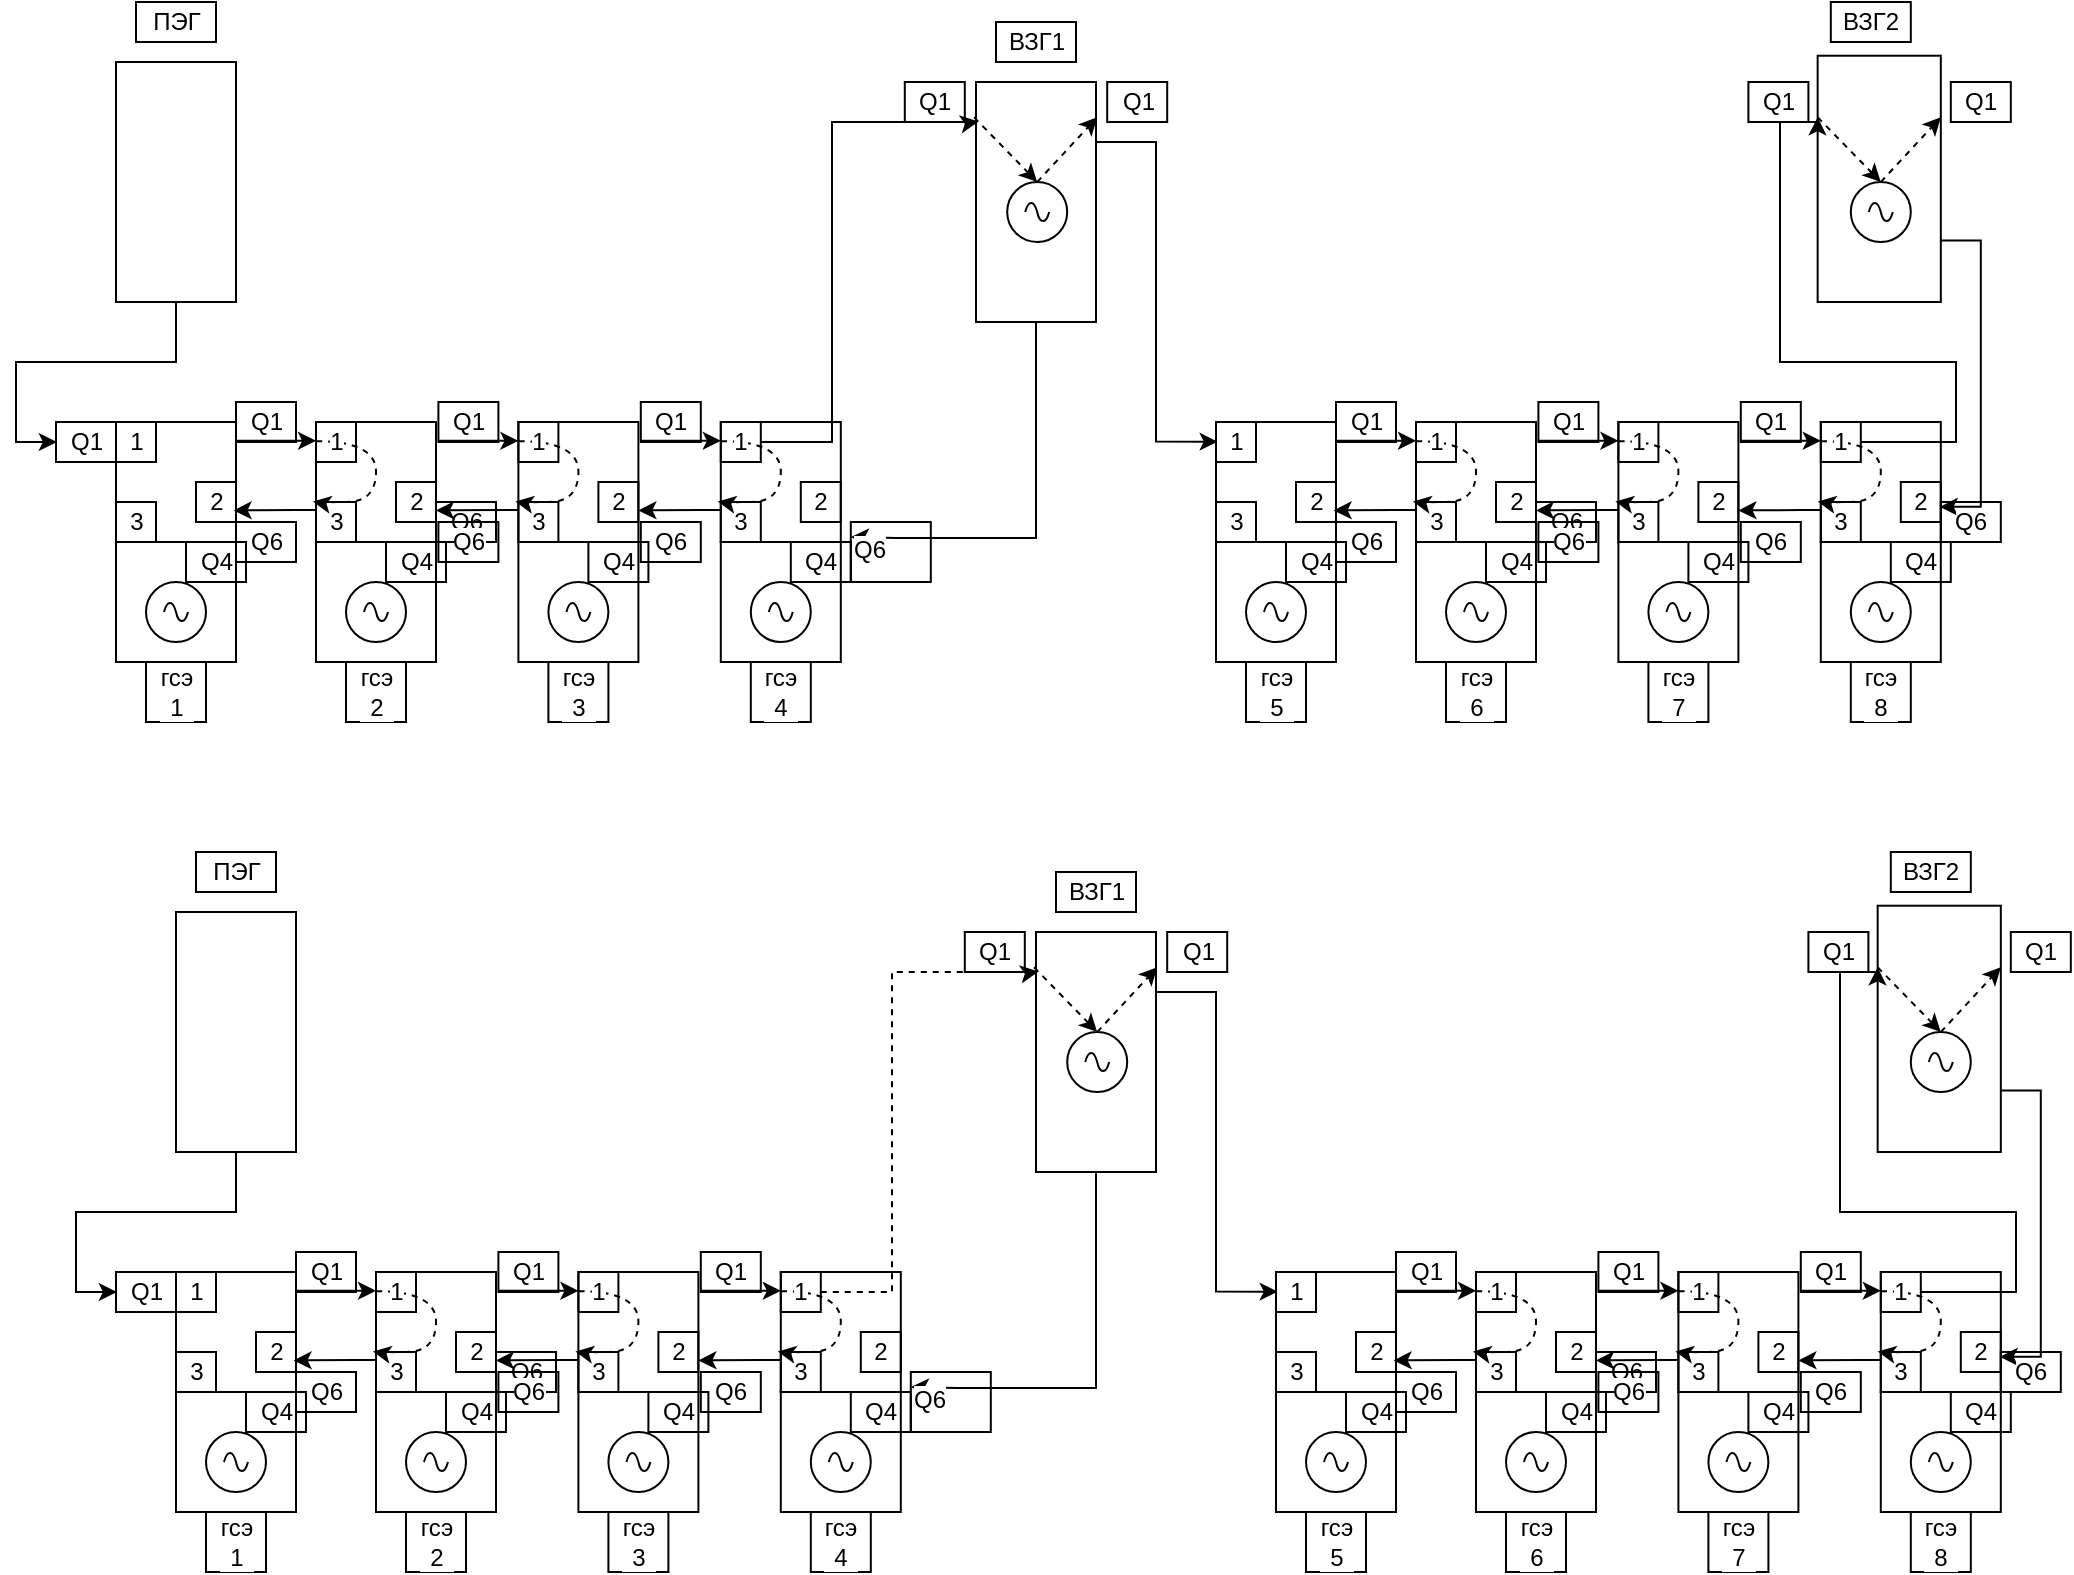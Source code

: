 <mxfile version="15.6.5" type="github">
  <diagram id="oofkIG-XdVVu2x9up8kw" name="Page-1">
    <mxGraphModel dx="1367" dy="2021" grid="1" gridSize="10" guides="1" tooltips="1" connect="1" arrows="1" fold="1" page="1" pageScale="1" pageWidth="827" pageHeight="1169" math="0" shadow="0">
      <root>
        <mxCell id="0" />
        <mxCell id="1" parent="0" />
        <mxCell id="NQxR9Ru4znGfXGbNw4-e-169" style="edgeStyle=orthogonalEdgeStyle;rounded=0;orthogonalLoop=1;jettySize=auto;html=1;entryX=0.014;entryY=0.5;entryDx=0;entryDy=0;entryPerimeter=0;labelBackgroundColor=default;fontColor=default;strokeColor=default;" edge="1" parent="1" source="NQxR9Ru4znGfXGbNw4-e-1" target="NQxR9Ru4znGfXGbNw4-e-27">
          <mxGeometry relative="1" as="geometry" />
        </mxCell>
        <mxCell id="NQxR9Ru4znGfXGbNw4-e-1" value="" style="rounded=0;whiteSpace=wrap;html=1;rotation=90;labelBackgroundColor=default;strokeColor=default;fontColor=default;" vertex="1" parent="1">
          <mxGeometry x="80" y="40" width="120" height="60" as="geometry" />
        </mxCell>
        <mxCell id="NQxR9Ru4znGfXGbNw4-e-37" style="edgeStyle=orthogonalEdgeStyle;rounded=0;orthogonalLoop=1;jettySize=auto;html=1;entryX=0;entryY=0.157;entryDx=0;entryDy=0;entryPerimeter=0;labelBackgroundColor=default;fontColor=default;strokeColor=default;" edge="1" parent="1" source="NQxR9Ru4znGfXGbNw4-e-2" target="NQxR9Ru4znGfXGbNw4-e-28">
          <mxGeometry relative="1" as="geometry">
            <Array as="points">
              <mxPoint x="190" y="199" />
            </Array>
          </mxGeometry>
        </mxCell>
        <mxCell id="NQxR9Ru4znGfXGbNw4-e-2" value="" style="whiteSpace=wrap;html=1;aspect=fixed;labelBackgroundColor=default;strokeColor=default;fontColor=default;" vertex="1" parent="1">
          <mxGeometry x="110" y="190" width="60" height="60" as="geometry" />
        </mxCell>
        <mxCell id="NQxR9Ru4znGfXGbNw4-e-3" value="" style="whiteSpace=wrap;html=1;aspect=fixed;labelBackgroundColor=default;strokeColor=default;fontColor=default;" vertex="1" parent="1">
          <mxGeometry x="110" y="250" width="60" height="60" as="geometry" />
        </mxCell>
        <mxCell id="NQxR9Ru4znGfXGbNw4-e-192" style="edgeStyle=orthogonalEdgeStyle;rounded=0;orthogonalLoop=1;jettySize=auto;html=1;exitX=0.25;exitY=0;exitDx=0;exitDy=0;labelBackgroundColor=default;fontColor=default;entryX=0.042;entryY=0.491;entryDx=0;entryDy=0;entryPerimeter=0;strokeColor=default;" edge="1" parent="1" source="NQxR9Ru4znGfXGbNw4-e-18" target="NQxR9Ru4znGfXGbNw4-e-122">
          <mxGeometry relative="1" as="geometry">
            <mxPoint x="658" y="200" as="targetPoint" />
          </mxGeometry>
        </mxCell>
        <mxCell id="NQxR9Ru4znGfXGbNw4-e-193" style="edgeStyle=orthogonalEdgeStyle;rounded=0;orthogonalLoop=1;jettySize=auto;html=1;entryX=0;entryY=0.25;entryDx=0;entryDy=0;labelBackgroundColor=default;fontColor=default;exitX=1;exitY=0.5;exitDx=0;exitDy=0;strokeColor=default;" edge="1" parent="1" source="NQxR9Ru4znGfXGbNw4-e-18" target="NQxR9Ru4znGfXGbNw4-e-168">
          <mxGeometry relative="1" as="geometry">
            <Array as="points">
              <mxPoint x="570" y="248" />
              <mxPoint x="500" y="248" />
            </Array>
          </mxGeometry>
        </mxCell>
        <mxCell id="NQxR9Ru4znGfXGbNw4-e-18" value="" style="rounded=0;whiteSpace=wrap;html=1;rotation=90;labelBackgroundColor=default;strokeColor=default;fontColor=default;" vertex="1" parent="1">
          <mxGeometry x="510" y="50" width="120" height="60" as="geometry" />
        </mxCell>
        <mxCell id="NQxR9Ru4znGfXGbNw4-e-171" style="edgeStyle=orthogonalEdgeStyle;rounded=0;orthogonalLoop=1;jettySize=auto;html=1;exitX=0.75;exitY=0;exitDx=0;exitDy=0;entryX=0.973;entryY=0.621;entryDx=0;entryDy=0;entryPerimeter=0;labelBackgroundColor=default;fontColor=default;strokeColor=default;" edge="1" parent="1" source="NQxR9Ru4znGfXGbNw4-e-19" target="NQxR9Ru4znGfXGbNw4-e-161">
          <mxGeometry relative="1" as="geometry" />
        </mxCell>
        <mxCell id="NQxR9Ru4znGfXGbNw4-e-176" style="edgeStyle=none;rounded=0;orthogonalLoop=1;jettySize=auto;html=1;exitX=0.25;exitY=1;exitDx=0;exitDy=0;dashed=1;labelBackgroundColor=default;fontColor=default;strokeColor=default;" edge="1" parent="1" source="NQxR9Ru4znGfXGbNw4-e-19">
          <mxGeometry relative="1" as="geometry">
            <mxPoint x="990" y="70" as="targetPoint" />
          </mxGeometry>
        </mxCell>
        <mxCell id="NQxR9Ru4znGfXGbNw4-e-177" style="edgeStyle=none;rounded=0;orthogonalLoop=1;jettySize=auto;html=1;exitX=0.25;exitY=1;exitDx=0;exitDy=0;entryX=0.5;entryY=0;entryDx=0;entryDy=0;entryPerimeter=0;dashed=1;labelBackgroundColor=default;fontColor=default;strokeColor=default;" edge="1" parent="1" source="NQxR9Ru4znGfXGbNw4-e-19" target="NQxR9Ru4znGfXGbNw4-e-173">
          <mxGeometry relative="1" as="geometry" />
        </mxCell>
        <mxCell id="NQxR9Ru4znGfXGbNw4-e-19" value="" style="rounded=0;whiteSpace=wrap;html=1;rotation=90;labelBackgroundColor=default;strokeColor=default;fontColor=default;" vertex="1" parent="1">
          <mxGeometry x="930.04" y="37.64" width="123.15" height="61.58" as="geometry" />
        </mxCell>
        <mxCell id="NQxR9Ru4znGfXGbNw4-e-20" value="" style="pointerEvents=1;verticalLabelPosition=bottom;shadow=0;dashed=0;align=center;html=1;verticalAlign=top;shape=mxgraph.electrical.signal_sources.source;aspect=fixed;points=[[0.5,0,0],[1,0.5,0],[0.5,1,0],[0,0.5,0]];elSignalType=ac;labelBackgroundColor=default;strokeColor=default;fontColor=default;" vertex="1" parent="1">
          <mxGeometry x="125" y="270" width="30" height="30" as="geometry" />
        </mxCell>
        <mxCell id="NQxR9Ru4znGfXGbNw4-e-21" value="1" style="text;html=1;align=center;verticalAlign=middle;resizable=0;points=[];autosize=1;labelBackgroundColor=default;strokeColor=default;fontColor=default;" vertex="1" parent="1">
          <mxGeometry x="110" y="190" width="20" height="20" as="geometry" />
        </mxCell>
        <mxCell id="NQxR9Ru4znGfXGbNw4-e-22" value="2" style="text;html=1;align=center;verticalAlign=middle;resizable=0;points=[];autosize=1;labelBackgroundColor=default;strokeColor=default;fontColor=default;" vertex="1" parent="1">
          <mxGeometry x="150" y="220" width="20" height="20" as="geometry" />
        </mxCell>
        <mxCell id="NQxR9Ru4znGfXGbNw4-e-23" value="3" style="text;html=1;align=center;verticalAlign=middle;resizable=0;points=[];autosize=1;labelBackgroundColor=default;strokeColor=default;fontColor=default;" vertex="1" parent="1">
          <mxGeometry x="110" y="230" width="20" height="20" as="geometry" />
        </mxCell>
        <mxCell id="NQxR9Ru4znGfXGbNw4-e-25" value="Q6" style="text;html=1;align=center;verticalAlign=middle;resizable=0;points=[];autosize=1;labelBackgroundColor=default;strokeColor=default;fontColor=default;" vertex="1" parent="1">
          <mxGeometry x="170" y="240" width="30" height="20" as="geometry" />
        </mxCell>
        <mxCell id="NQxR9Ru4znGfXGbNw4-e-26" value="Q4" style="text;html=1;align=center;verticalAlign=middle;resizable=0;points=[];autosize=1;labelBackgroundColor=default;strokeColor=default;fontColor=default;" vertex="1" parent="1">
          <mxGeometry x="145" y="250" width="30" height="20" as="geometry" />
        </mxCell>
        <mxCell id="NQxR9Ru4znGfXGbNw4-e-27" value="Q1" style="text;html=1;align=center;verticalAlign=middle;resizable=0;points=[];autosize=1;labelBackgroundColor=default;strokeColor=default;fontColor=default;" vertex="1" parent="1">
          <mxGeometry x="80" y="190" width="30" height="20" as="geometry" />
        </mxCell>
        <mxCell id="NQxR9Ru4znGfXGbNw4-e-28" value="" style="whiteSpace=wrap;html=1;aspect=fixed;labelBackgroundColor=default;strokeColor=default;fontColor=default;" vertex="1" parent="1">
          <mxGeometry x="210" y="190" width="60" height="60" as="geometry" />
        </mxCell>
        <mxCell id="NQxR9Ru4znGfXGbNw4-e-29" value="" style="whiteSpace=wrap;html=1;aspect=fixed;labelBackgroundColor=default;strokeColor=default;fontColor=default;" vertex="1" parent="1">
          <mxGeometry x="210" y="250" width="60" height="60" as="geometry" />
        </mxCell>
        <mxCell id="NQxR9Ru4znGfXGbNw4-e-30" value="" style="pointerEvents=1;verticalLabelPosition=bottom;shadow=0;dashed=0;align=center;html=1;verticalAlign=top;shape=mxgraph.electrical.signal_sources.source;aspect=fixed;points=[[0.5,0,0],[1,0.5,0],[0.5,1,0],[0,0.5,0]];elSignalType=ac;labelBackgroundColor=default;strokeColor=default;fontColor=default;" vertex="1" parent="1">
          <mxGeometry x="225" y="270" width="30" height="30" as="geometry" />
        </mxCell>
        <mxCell id="NQxR9Ru4znGfXGbNw4-e-39" style="edgeStyle=orthogonalEdgeStyle;rounded=0;orthogonalLoop=1;jettySize=auto;html=1;curved=1;labelBackgroundColor=default;fontColor=default;dashed=1;exitX=0;exitY=0.48;exitDx=0;exitDy=0;exitPerimeter=0;entryX=-0.076;entryY=-0.014;entryDx=0;entryDy=0;entryPerimeter=0;strokeColor=default;" edge="1" parent="1" source="NQxR9Ru4znGfXGbNw4-e-31" target="NQxR9Ru4znGfXGbNw4-e-33">
          <mxGeometry relative="1" as="geometry">
            <mxPoint x="199.925" y="230" as="targetPoint" />
            <Array as="points">
              <mxPoint x="240" y="200" />
              <mxPoint x="240" y="230" />
              <mxPoint x="210" y="230" />
            </Array>
          </mxGeometry>
        </mxCell>
        <mxCell id="NQxR9Ru4znGfXGbNw4-e-31" value="1" style="text;html=1;align=center;verticalAlign=middle;resizable=0;points=[];autosize=1;labelBackgroundColor=default;strokeColor=default;fontColor=default;" vertex="1" parent="1">
          <mxGeometry x="210" y="190" width="20" height="20" as="geometry" />
        </mxCell>
        <mxCell id="NQxR9Ru4znGfXGbNw4-e-32" value="2" style="text;html=1;align=center;verticalAlign=middle;resizable=0;points=[];autosize=1;labelBackgroundColor=default;strokeColor=default;fontColor=default;" vertex="1" parent="1">
          <mxGeometry x="250" y="220" width="20" height="20" as="geometry" />
        </mxCell>
        <mxCell id="NQxR9Ru4znGfXGbNw4-e-38" style="edgeStyle=orthogonalEdgeStyle;rounded=0;orthogonalLoop=1;jettySize=auto;html=1;entryX=0.94;entryY=0.71;entryDx=0;entryDy=0;entryPerimeter=0;labelBackgroundColor=default;fontColor=default;strokeColor=default;" edge="1" parent="1" source="NQxR9Ru4znGfXGbNw4-e-33" target="NQxR9Ru4znGfXGbNw4-e-22">
          <mxGeometry relative="1" as="geometry">
            <Array as="points">
              <mxPoint x="200" y="234" />
              <mxPoint x="200" y="234" />
            </Array>
          </mxGeometry>
        </mxCell>
        <mxCell id="NQxR9Ru4znGfXGbNw4-e-33" value="3" style="text;html=1;align=center;verticalAlign=middle;resizable=0;points=[];autosize=1;labelBackgroundColor=default;strokeColor=default;fontColor=default;" vertex="1" parent="1">
          <mxGeometry x="210" y="230" width="20" height="20" as="geometry" />
        </mxCell>
        <mxCell id="NQxR9Ru4znGfXGbNw4-e-34" value="Q6" style="text;html=1;align=center;verticalAlign=middle;resizable=0;points=[];autosize=1;labelBackgroundColor=default;strokeColor=default;fontColor=default;" vertex="1" parent="1">
          <mxGeometry x="270" y="230" width="30" height="20" as="geometry" />
        </mxCell>
        <mxCell id="NQxR9Ru4znGfXGbNw4-e-35" value="Q4" style="text;html=1;align=center;verticalAlign=middle;resizable=0;points=[];autosize=1;labelBackgroundColor=default;strokeColor=default;fontColor=default;" vertex="1" parent="1">
          <mxGeometry x="245" y="250" width="30" height="20" as="geometry" />
        </mxCell>
        <mxCell id="NQxR9Ru4znGfXGbNw4-e-36" value="Q1" style="text;html=1;align=center;verticalAlign=middle;resizable=0;points=[];autosize=1;labelBackgroundColor=default;strokeColor=default;fontColor=default;" vertex="1" parent="1">
          <mxGeometry x="170" y="180" width="30" height="20" as="geometry" />
        </mxCell>
        <mxCell id="NQxR9Ru4znGfXGbNw4-e-40" value="гсэ&lt;br&gt;1" style="text;html=1;align=center;verticalAlign=middle;resizable=0;points=[];autosize=1;labelBackgroundColor=default;strokeColor=default;fontColor=default;" vertex="1" parent="1">
          <mxGeometry x="125" y="310" width="30" height="30" as="geometry" />
        </mxCell>
        <mxCell id="NQxR9Ru4znGfXGbNw4-e-41" value="гсэ&lt;br&gt;2" style="text;html=1;align=center;verticalAlign=middle;resizable=0;points=[];autosize=1;labelBackgroundColor=default;strokeColor=default;fontColor=default;" vertex="1" parent="1">
          <mxGeometry x="225" y="310" width="30" height="30" as="geometry" />
        </mxCell>
        <mxCell id="NQxR9Ru4znGfXGbNw4-e-42" style="edgeStyle=orthogonalEdgeStyle;rounded=0;orthogonalLoop=1;jettySize=auto;html=1;entryX=0;entryY=0.157;entryDx=0;entryDy=0;entryPerimeter=0;labelBackgroundColor=default;fontColor=default;strokeColor=default;" edge="1" parent="1" target="NQxR9Ru4znGfXGbNw4-e-44">
          <mxGeometry relative="1" as="geometry">
            <mxPoint x="271.2" y="199.429" as="sourcePoint" />
            <Array as="points">
              <mxPoint x="291.2" y="199" />
            </Array>
          </mxGeometry>
        </mxCell>
        <mxCell id="NQxR9Ru4znGfXGbNw4-e-43" value="Q6" style="text;html=1;align=center;verticalAlign=middle;resizable=0;points=[];autosize=1;labelBackgroundColor=default;strokeColor=default;fontColor=default;" vertex="1" parent="1">
          <mxGeometry x="271.2" y="240" width="30" height="20" as="geometry" />
        </mxCell>
        <mxCell id="NQxR9Ru4znGfXGbNw4-e-44" value="" style="whiteSpace=wrap;html=1;aspect=fixed;labelBackgroundColor=default;strokeColor=default;fontColor=default;" vertex="1" parent="1">
          <mxGeometry x="311.2" y="190" width="60" height="60" as="geometry" />
        </mxCell>
        <mxCell id="NQxR9Ru4znGfXGbNw4-e-45" value="" style="whiteSpace=wrap;html=1;aspect=fixed;labelBackgroundColor=default;strokeColor=default;fontColor=default;" vertex="1" parent="1">
          <mxGeometry x="311.2" y="250" width="60" height="60" as="geometry" />
        </mxCell>
        <mxCell id="NQxR9Ru4znGfXGbNw4-e-46" value="" style="pointerEvents=1;verticalLabelPosition=bottom;shadow=0;dashed=0;align=center;html=1;verticalAlign=top;shape=mxgraph.electrical.signal_sources.source;aspect=fixed;points=[[0.5,0,0],[1,0.5,0],[0.5,1,0],[0,0.5,0]];elSignalType=ac;labelBackgroundColor=default;strokeColor=default;fontColor=default;" vertex="1" parent="1">
          <mxGeometry x="326.2" y="270" width="30" height="30" as="geometry" />
        </mxCell>
        <mxCell id="NQxR9Ru4znGfXGbNw4-e-47" style="edgeStyle=orthogonalEdgeStyle;rounded=0;orthogonalLoop=1;jettySize=auto;html=1;curved=1;labelBackgroundColor=default;fontColor=default;dashed=1;exitX=0;exitY=0.48;exitDx=0;exitDy=0;exitPerimeter=0;entryX=-0.076;entryY=-0.014;entryDx=0;entryDy=0;entryPerimeter=0;strokeColor=default;" edge="1" parent="1" source="NQxR9Ru4znGfXGbNw4-e-48" target="NQxR9Ru4znGfXGbNw4-e-51">
          <mxGeometry relative="1" as="geometry">
            <mxPoint x="301.125" y="230" as="targetPoint" />
            <Array as="points">
              <mxPoint x="341.2" y="200" />
              <mxPoint x="341.2" y="230" />
              <mxPoint x="311.2" y="230" />
            </Array>
          </mxGeometry>
        </mxCell>
        <mxCell id="NQxR9Ru4znGfXGbNw4-e-48" value="1" style="text;html=1;align=center;verticalAlign=middle;resizable=0;points=[];autosize=1;labelBackgroundColor=default;strokeColor=default;fontColor=default;" vertex="1" parent="1">
          <mxGeometry x="311.2" y="190" width="20" height="20" as="geometry" />
        </mxCell>
        <mxCell id="NQxR9Ru4znGfXGbNw4-e-49" value="2" style="text;html=1;align=center;verticalAlign=middle;resizable=0;points=[];autosize=1;labelBackgroundColor=default;strokeColor=default;fontColor=default;" vertex="1" parent="1">
          <mxGeometry x="351.2" y="220" width="20" height="20" as="geometry" />
        </mxCell>
        <mxCell id="NQxR9Ru4znGfXGbNw4-e-50" style="edgeStyle=orthogonalEdgeStyle;rounded=0;orthogonalLoop=1;jettySize=auto;html=1;entryX=0.94;entryY=0.71;entryDx=0;entryDy=0;entryPerimeter=0;labelBackgroundColor=default;fontColor=default;strokeColor=default;" edge="1" parent="1" source="NQxR9Ru4znGfXGbNw4-e-51">
          <mxGeometry relative="1" as="geometry">
            <mxPoint x="270.0" y="234.2" as="targetPoint" />
            <Array as="points">
              <mxPoint x="301.2" y="234" />
              <mxPoint x="301.2" y="234" />
            </Array>
          </mxGeometry>
        </mxCell>
        <mxCell id="NQxR9Ru4znGfXGbNw4-e-51" value="3" style="text;html=1;align=center;verticalAlign=middle;resizable=0;points=[];autosize=1;labelBackgroundColor=default;strokeColor=default;fontColor=default;" vertex="1" parent="1">
          <mxGeometry x="311.2" y="230" width="20" height="20" as="geometry" />
        </mxCell>
        <mxCell id="NQxR9Ru4znGfXGbNw4-e-52" value="Q4" style="text;html=1;align=center;verticalAlign=middle;resizable=0;points=[];autosize=1;labelBackgroundColor=default;strokeColor=default;fontColor=default;" vertex="1" parent="1">
          <mxGeometry x="346.2" y="250" width="30" height="20" as="geometry" />
        </mxCell>
        <mxCell id="NQxR9Ru4znGfXGbNw4-e-53" value="Q1" style="text;html=1;align=center;verticalAlign=middle;resizable=0;points=[];autosize=1;labelBackgroundColor=default;strokeColor=default;fontColor=default;" vertex="1" parent="1">
          <mxGeometry x="271.2" y="180" width="30" height="20" as="geometry" />
        </mxCell>
        <mxCell id="NQxR9Ru4znGfXGbNw4-e-54" value="гсэ&lt;br&gt;3" style="text;html=1;align=center;verticalAlign=middle;resizable=0;points=[];autosize=1;labelBackgroundColor=default;strokeColor=default;fontColor=default;" vertex="1" parent="1">
          <mxGeometry x="326.2" y="310" width="30" height="30" as="geometry" />
        </mxCell>
        <mxCell id="NQxR9Ru4znGfXGbNw4-e-55" style="edgeStyle=orthogonalEdgeStyle;rounded=0;orthogonalLoop=1;jettySize=auto;html=1;entryX=0;entryY=0.157;entryDx=0;entryDy=0;entryPerimeter=0;labelBackgroundColor=default;fontColor=default;strokeColor=default;" edge="1" parent="1" target="NQxR9Ru4znGfXGbNw4-e-57">
          <mxGeometry relative="1" as="geometry">
            <mxPoint x="372.4" y="199.429" as="sourcePoint" />
            <Array as="points">
              <mxPoint x="392.4" y="199" />
            </Array>
          </mxGeometry>
        </mxCell>
        <mxCell id="NQxR9Ru4znGfXGbNw4-e-56" value="Q6" style="text;html=1;align=center;verticalAlign=middle;resizable=0;points=[];autosize=1;labelBackgroundColor=default;strokeColor=default;fontColor=default;" vertex="1" parent="1">
          <mxGeometry x="372.4" y="240" width="30" height="20" as="geometry" />
        </mxCell>
        <mxCell id="NQxR9Ru4znGfXGbNw4-e-57" value="" style="whiteSpace=wrap;html=1;aspect=fixed;labelBackgroundColor=default;strokeColor=default;fontColor=default;" vertex="1" parent="1">
          <mxGeometry x="412.4" y="190" width="60" height="60" as="geometry" />
        </mxCell>
        <mxCell id="NQxR9Ru4znGfXGbNw4-e-58" value="" style="whiteSpace=wrap;html=1;aspect=fixed;labelBackgroundColor=default;strokeColor=default;fontColor=default;" vertex="1" parent="1">
          <mxGeometry x="412.4" y="250" width="60" height="60" as="geometry" />
        </mxCell>
        <mxCell id="NQxR9Ru4znGfXGbNw4-e-59" value="" style="pointerEvents=1;verticalLabelPosition=bottom;shadow=0;dashed=0;align=center;html=1;verticalAlign=top;shape=mxgraph.electrical.signal_sources.source;aspect=fixed;points=[[0.5,0,0],[1,0.5,0],[0.5,1,0],[0,0.5,0]];elSignalType=ac;labelBackgroundColor=default;strokeColor=default;fontColor=default;" vertex="1" parent="1">
          <mxGeometry x="427.4" y="270" width="30" height="30" as="geometry" />
        </mxCell>
        <mxCell id="NQxR9Ru4znGfXGbNw4-e-60" style="edgeStyle=orthogonalEdgeStyle;rounded=0;orthogonalLoop=1;jettySize=auto;html=1;curved=1;labelBackgroundColor=default;fontColor=default;dashed=1;exitX=0;exitY=0.48;exitDx=0;exitDy=0;exitPerimeter=0;entryX=-0.076;entryY=-0.014;entryDx=0;entryDy=0;entryPerimeter=0;strokeColor=default;" edge="1" parent="1" source="NQxR9Ru4znGfXGbNw4-e-61" target="NQxR9Ru4znGfXGbNw4-e-64">
          <mxGeometry relative="1" as="geometry">
            <mxPoint x="402.325" y="230" as="targetPoint" />
            <Array as="points">
              <mxPoint x="442.4" y="200" />
              <mxPoint x="442.4" y="230" />
              <mxPoint x="412.4" y="230" />
            </Array>
          </mxGeometry>
        </mxCell>
        <mxCell id="NQxR9Ru4znGfXGbNw4-e-194" style="edgeStyle=orthogonalEdgeStyle;rounded=0;orthogonalLoop=1;jettySize=auto;html=1;labelBackgroundColor=default;fontColor=default;entryX=0.165;entryY=0.979;entryDx=0;entryDy=0;entryPerimeter=0;strokeColor=default;" edge="1" parent="1" source="NQxR9Ru4znGfXGbNw4-e-61" target="NQxR9Ru4znGfXGbNw4-e-18">
          <mxGeometry relative="1" as="geometry">
            <mxPoint x="540" y="40" as="targetPoint" />
            <Array as="points">
              <mxPoint x="468" y="200" />
              <mxPoint x="468" y="40" />
              <mxPoint x="540" y="40" />
            </Array>
          </mxGeometry>
        </mxCell>
        <mxCell id="NQxR9Ru4znGfXGbNw4-e-61" value="1" style="text;html=1;align=center;verticalAlign=middle;resizable=0;points=[];autosize=1;labelBackgroundColor=default;strokeColor=default;fontColor=default;" vertex="1" parent="1">
          <mxGeometry x="412.4" y="190" width="20" height="20" as="geometry" />
        </mxCell>
        <mxCell id="NQxR9Ru4znGfXGbNw4-e-62" value="2" style="text;html=1;align=center;verticalAlign=middle;resizable=0;points=[];autosize=1;labelBackgroundColor=default;strokeColor=default;fontColor=default;" vertex="1" parent="1">
          <mxGeometry x="452.4" y="220" width="20" height="20" as="geometry" />
        </mxCell>
        <mxCell id="NQxR9Ru4znGfXGbNw4-e-63" style="edgeStyle=orthogonalEdgeStyle;rounded=0;orthogonalLoop=1;jettySize=auto;html=1;entryX=0.94;entryY=0.71;entryDx=0;entryDy=0;entryPerimeter=0;labelBackgroundColor=default;fontColor=default;strokeColor=default;" edge="1" parent="1" source="NQxR9Ru4znGfXGbNw4-e-64">
          <mxGeometry relative="1" as="geometry">
            <mxPoint x="371.2" y="234.2" as="targetPoint" />
            <Array as="points">
              <mxPoint x="402.4" y="234" />
              <mxPoint x="402.4" y="234" />
            </Array>
          </mxGeometry>
        </mxCell>
        <mxCell id="NQxR9Ru4znGfXGbNw4-e-64" value="3" style="text;html=1;align=center;verticalAlign=middle;resizable=0;points=[];autosize=1;labelBackgroundColor=default;strokeColor=default;fontColor=default;" vertex="1" parent="1">
          <mxGeometry x="412.4" y="230" width="20" height="20" as="geometry" />
        </mxCell>
        <mxCell id="NQxR9Ru4znGfXGbNw4-e-65" value="Q4" style="text;html=1;align=center;verticalAlign=middle;resizable=0;points=[];autosize=1;labelBackgroundColor=default;strokeColor=default;fontColor=default;" vertex="1" parent="1">
          <mxGeometry x="447.4" y="250" width="30" height="20" as="geometry" />
        </mxCell>
        <mxCell id="NQxR9Ru4znGfXGbNw4-e-66" value="Q1" style="text;html=1;align=center;verticalAlign=middle;resizable=0;points=[];autosize=1;labelBackgroundColor=default;strokeColor=default;fontColor=default;" vertex="1" parent="1">
          <mxGeometry x="372.4" y="180" width="30" height="20" as="geometry" />
        </mxCell>
        <mxCell id="NQxR9Ru4znGfXGbNw4-e-67" value="гсэ&lt;br&gt;4" style="text;html=1;align=center;verticalAlign=middle;resizable=0;points=[];autosize=1;labelBackgroundColor=default;strokeColor=default;fontColor=default;" vertex="1" parent="1">
          <mxGeometry x="427.4" y="310" width="30" height="30" as="geometry" />
        </mxCell>
        <mxCell id="NQxR9Ru4znGfXGbNw4-e-118" style="edgeStyle=orthogonalEdgeStyle;rounded=0;orthogonalLoop=1;jettySize=auto;html=1;entryX=0;entryY=0.157;entryDx=0;entryDy=0;entryPerimeter=0;labelBackgroundColor=default;fontColor=default;strokeColor=default;" edge="1" parent="1" source="NQxR9Ru4znGfXGbNw4-e-119" target="NQxR9Ru4znGfXGbNw4-e-128">
          <mxGeometry relative="1" as="geometry">
            <Array as="points">
              <mxPoint x="740" y="199" />
            </Array>
          </mxGeometry>
        </mxCell>
        <mxCell id="NQxR9Ru4znGfXGbNw4-e-119" value="" style="whiteSpace=wrap;html=1;aspect=fixed;labelBackgroundColor=default;strokeColor=default;fontColor=default;" vertex="1" parent="1">
          <mxGeometry x="660" y="190" width="60" height="60" as="geometry" />
        </mxCell>
        <mxCell id="NQxR9Ru4znGfXGbNw4-e-120" value="" style="whiteSpace=wrap;html=1;aspect=fixed;labelBackgroundColor=default;strokeColor=default;fontColor=default;" vertex="1" parent="1">
          <mxGeometry x="660" y="250" width="60" height="60" as="geometry" />
        </mxCell>
        <mxCell id="NQxR9Ru4znGfXGbNw4-e-121" value="" style="pointerEvents=1;verticalLabelPosition=bottom;shadow=0;dashed=0;align=center;html=1;verticalAlign=top;shape=mxgraph.electrical.signal_sources.source;aspect=fixed;points=[[0.5,0,0],[1,0.5,0],[0.5,1,0],[0,0.5,0]];elSignalType=ac;labelBackgroundColor=default;strokeColor=default;fontColor=default;" vertex="1" parent="1">
          <mxGeometry x="675" y="270" width="30" height="30" as="geometry" />
        </mxCell>
        <mxCell id="NQxR9Ru4znGfXGbNw4-e-122" value="1" style="text;html=1;align=center;verticalAlign=middle;resizable=0;points=[];autosize=1;labelBackgroundColor=default;strokeColor=default;fontColor=default;" vertex="1" parent="1">
          <mxGeometry x="660" y="190" width="20" height="20" as="geometry" />
        </mxCell>
        <mxCell id="NQxR9Ru4znGfXGbNw4-e-123" value="2" style="text;html=1;align=center;verticalAlign=middle;resizable=0;points=[];autosize=1;labelBackgroundColor=default;strokeColor=default;fontColor=default;" vertex="1" parent="1">
          <mxGeometry x="700" y="220" width="20" height="20" as="geometry" />
        </mxCell>
        <mxCell id="NQxR9Ru4znGfXGbNw4-e-124" value="3" style="text;html=1;align=center;verticalAlign=middle;resizable=0;points=[];autosize=1;labelBackgroundColor=default;strokeColor=default;fontColor=default;" vertex="1" parent="1">
          <mxGeometry x="660" y="230" width="20" height="20" as="geometry" />
        </mxCell>
        <mxCell id="NQxR9Ru4znGfXGbNw4-e-125" value="Q6" style="text;html=1;align=center;verticalAlign=middle;resizable=0;points=[];autosize=1;labelBackgroundColor=default;strokeColor=default;fontColor=default;" vertex="1" parent="1">
          <mxGeometry x="720" y="240" width="30" height="20" as="geometry" />
        </mxCell>
        <mxCell id="NQxR9Ru4znGfXGbNw4-e-126" value="Q4" style="text;html=1;align=center;verticalAlign=middle;resizable=0;points=[];autosize=1;labelBackgroundColor=default;strokeColor=default;fontColor=default;" vertex="1" parent="1">
          <mxGeometry x="695" y="250" width="30" height="20" as="geometry" />
        </mxCell>
        <mxCell id="NQxR9Ru4znGfXGbNw4-e-128" value="" style="whiteSpace=wrap;html=1;aspect=fixed;labelBackgroundColor=default;strokeColor=default;fontColor=default;" vertex="1" parent="1">
          <mxGeometry x="760" y="190" width="60" height="60" as="geometry" />
        </mxCell>
        <mxCell id="NQxR9Ru4znGfXGbNw4-e-129" value="" style="whiteSpace=wrap;html=1;aspect=fixed;labelBackgroundColor=default;strokeColor=default;fontColor=default;" vertex="1" parent="1">
          <mxGeometry x="760" y="250" width="60" height="60" as="geometry" />
        </mxCell>
        <mxCell id="NQxR9Ru4znGfXGbNw4-e-130" value="" style="pointerEvents=1;verticalLabelPosition=bottom;shadow=0;dashed=0;align=center;html=1;verticalAlign=top;shape=mxgraph.electrical.signal_sources.source;aspect=fixed;points=[[0.5,0,0],[1,0.5,0],[0.5,1,0],[0,0.5,0]];elSignalType=ac;labelBackgroundColor=default;strokeColor=default;fontColor=default;" vertex="1" parent="1">
          <mxGeometry x="775" y="270" width="30" height="30" as="geometry" />
        </mxCell>
        <mxCell id="NQxR9Ru4znGfXGbNw4-e-131" style="edgeStyle=orthogonalEdgeStyle;rounded=0;orthogonalLoop=1;jettySize=auto;html=1;curved=1;labelBackgroundColor=default;fontColor=default;dashed=1;exitX=0;exitY=0.48;exitDx=0;exitDy=0;exitPerimeter=0;entryX=-0.076;entryY=-0.014;entryDx=0;entryDy=0;entryPerimeter=0;strokeColor=default;" edge="1" parent="1" source="NQxR9Ru4znGfXGbNw4-e-132" target="NQxR9Ru4znGfXGbNw4-e-135">
          <mxGeometry relative="1" as="geometry">
            <mxPoint x="749.925" y="230" as="targetPoint" />
            <Array as="points">
              <mxPoint x="790" y="200" />
              <mxPoint x="790" y="230" />
              <mxPoint x="760" y="230" />
            </Array>
          </mxGeometry>
        </mxCell>
        <mxCell id="NQxR9Ru4znGfXGbNw4-e-132" value="1" style="text;html=1;align=center;verticalAlign=middle;resizable=0;points=[];autosize=1;labelBackgroundColor=default;strokeColor=default;fontColor=default;" vertex="1" parent="1">
          <mxGeometry x="760" y="190" width="20" height="20" as="geometry" />
        </mxCell>
        <mxCell id="NQxR9Ru4znGfXGbNw4-e-133" value="2" style="text;html=1;align=center;verticalAlign=middle;resizable=0;points=[];autosize=1;labelBackgroundColor=default;strokeColor=default;fontColor=default;" vertex="1" parent="1">
          <mxGeometry x="800" y="220" width="20" height="20" as="geometry" />
        </mxCell>
        <mxCell id="NQxR9Ru4znGfXGbNw4-e-134" style="edgeStyle=orthogonalEdgeStyle;rounded=0;orthogonalLoop=1;jettySize=auto;html=1;entryX=0.94;entryY=0.71;entryDx=0;entryDy=0;entryPerimeter=0;labelBackgroundColor=default;fontColor=default;strokeColor=default;" edge="1" parent="1" source="NQxR9Ru4znGfXGbNw4-e-135" target="NQxR9Ru4znGfXGbNw4-e-123">
          <mxGeometry relative="1" as="geometry">
            <Array as="points">
              <mxPoint x="750" y="234" />
              <mxPoint x="750" y="234" />
            </Array>
          </mxGeometry>
        </mxCell>
        <mxCell id="NQxR9Ru4znGfXGbNw4-e-135" value="3" style="text;html=1;align=center;verticalAlign=middle;resizable=0;points=[];autosize=1;labelBackgroundColor=default;strokeColor=default;fontColor=default;" vertex="1" parent="1">
          <mxGeometry x="760" y="230" width="20" height="20" as="geometry" />
        </mxCell>
        <mxCell id="NQxR9Ru4znGfXGbNw4-e-136" value="Q6" style="text;html=1;align=center;verticalAlign=middle;resizable=0;points=[];autosize=1;labelBackgroundColor=default;strokeColor=default;fontColor=default;" vertex="1" parent="1">
          <mxGeometry x="820" y="230" width="30" height="20" as="geometry" />
        </mxCell>
        <mxCell id="NQxR9Ru4znGfXGbNw4-e-137" value="Q4" style="text;html=1;align=center;verticalAlign=middle;resizable=0;points=[];autosize=1;labelBackgroundColor=default;strokeColor=default;fontColor=default;" vertex="1" parent="1">
          <mxGeometry x="795" y="250" width="30" height="20" as="geometry" />
        </mxCell>
        <mxCell id="NQxR9Ru4znGfXGbNw4-e-138" value="Q1" style="text;html=1;align=center;verticalAlign=middle;resizable=0;points=[];autosize=1;labelBackgroundColor=default;strokeColor=default;fontColor=default;" vertex="1" parent="1">
          <mxGeometry x="720" y="180" width="30" height="20" as="geometry" />
        </mxCell>
        <mxCell id="NQxR9Ru4znGfXGbNw4-e-139" value="гсэ&lt;br&gt;5" style="text;html=1;align=center;verticalAlign=middle;resizable=0;points=[];autosize=1;labelBackgroundColor=default;strokeColor=default;fontColor=default;" vertex="1" parent="1">
          <mxGeometry x="675" y="310" width="30" height="30" as="geometry" />
        </mxCell>
        <mxCell id="NQxR9Ru4znGfXGbNw4-e-140" value="гсэ&lt;br&gt;6" style="text;html=1;align=center;verticalAlign=middle;resizable=0;points=[];autosize=1;labelBackgroundColor=default;strokeColor=default;fontColor=default;" vertex="1" parent="1">
          <mxGeometry x="775" y="310" width="30" height="30" as="geometry" />
        </mxCell>
        <mxCell id="NQxR9Ru4znGfXGbNw4-e-141" style="edgeStyle=orthogonalEdgeStyle;rounded=0;orthogonalLoop=1;jettySize=auto;html=1;entryX=0;entryY=0.157;entryDx=0;entryDy=0;entryPerimeter=0;labelBackgroundColor=default;fontColor=default;strokeColor=default;" edge="1" parent="1" target="NQxR9Ru4znGfXGbNw4-e-143">
          <mxGeometry relative="1" as="geometry">
            <mxPoint x="821.2" y="199.429" as="sourcePoint" />
            <Array as="points">
              <mxPoint x="841.2" y="199" />
            </Array>
          </mxGeometry>
        </mxCell>
        <mxCell id="NQxR9Ru4znGfXGbNw4-e-142" value="Q6" style="text;html=1;align=center;verticalAlign=middle;resizable=0;points=[];autosize=1;labelBackgroundColor=default;strokeColor=default;fontColor=default;" vertex="1" parent="1">
          <mxGeometry x="821.2" y="240" width="30" height="20" as="geometry" />
        </mxCell>
        <mxCell id="NQxR9Ru4znGfXGbNw4-e-143" value="" style="whiteSpace=wrap;html=1;aspect=fixed;labelBackgroundColor=default;strokeColor=default;fontColor=default;" vertex="1" parent="1">
          <mxGeometry x="861.2" y="190" width="60" height="60" as="geometry" />
        </mxCell>
        <mxCell id="NQxR9Ru4znGfXGbNw4-e-144" value="" style="whiteSpace=wrap;html=1;aspect=fixed;labelBackgroundColor=default;strokeColor=default;fontColor=default;" vertex="1" parent="1">
          <mxGeometry x="861.2" y="250" width="60" height="60" as="geometry" />
        </mxCell>
        <mxCell id="NQxR9Ru4znGfXGbNw4-e-145" value="" style="pointerEvents=1;verticalLabelPosition=bottom;shadow=0;dashed=0;align=center;html=1;verticalAlign=top;shape=mxgraph.electrical.signal_sources.source;aspect=fixed;points=[[0.5,0,0],[1,0.5,0],[0.5,1,0],[0,0.5,0]];elSignalType=ac;labelBackgroundColor=default;strokeColor=default;fontColor=default;" vertex="1" parent="1">
          <mxGeometry x="876.2" y="270" width="30" height="30" as="geometry" />
        </mxCell>
        <mxCell id="NQxR9Ru4znGfXGbNw4-e-146" style="edgeStyle=orthogonalEdgeStyle;rounded=0;orthogonalLoop=1;jettySize=auto;html=1;curved=1;labelBackgroundColor=default;fontColor=default;dashed=1;exitX=0;exitY=0.48;exitDx=0;exitDy=0;exitPerimeter=0;entryX=-0.076;entryY=-0.014;entryDx=0;entryDy=0;entryPerimeter=0;strokeColor=default;" edge="1" parent="1" source="NQxR9Ru4znGfXGbNw4-e-147" target="NQxR9Ru4znGfXGbNw4-e-150">
          <mxGeometry relative="1" as="geometry">
            <mxPoint x="851.125" y="230" as="targetPoint" />
            <Array as="points">
              <mxPoint x="891.2" y="200" />
              <mxPoint x="891.2" y="230" />
              <mxPoint x="861.2" y="230" />
            </Array>
          </mxGeometry>
        </mxCell>
        <mxCell id="NQxR9Ru4znGfXGbNw4-e-147" value="1" style="text;html=1;align=center;verticalAlign=middle;resizable=0;points=[];autosize=1;labelBackgroundColor=default;strokeColor=default;fontColor=default;" vertex="1" parent="1">
          <mxGeometry x="861.2" y="190" width="20" height="20" as="geometry" />
        </mxCell>
        <mxCell id="NQxR9Ru4znGfXGbNw4-e-148" value="2" style="text;html=1;align=center;verticalAlign=middle;resizable=0;points=[];autosize=1;labelBackgroundColor=default;strokeColor=default;fontColor=default;" vertex="1" parent="1">
          <mxGeometry x="901.2" y="220" width="20" height="20" as="geometry" />
        </mxCell>
        <mxCell id="NQxR9Ru4znGfXGbNw4-e-149" style="edgeStyle=orthogonalEdgeStyle;rounded=0;orthogonalLoop=1;jettySize=auto;html=1;entryX=0.94;entryY=0.71;entryDx=0;entryDy=0;entryPerimeter=0;labelBackgroundColor=default;fontColor=default;strokeColor=default;" edge="1" parent="1" source="NQxR9Ru4znGfXGbNw4-e-150">
          <mxGeometry relative="1" as="geometry">
            <mxPoint x="820" y="234.2" as="targetPoint" />
            <Array as="points">
              <mxPoint x="851.2" y="234" />
              <mxPoint x="851.2" y="234" />
            </Array>
          </mxGeometry>
        </mxCell>
        <mxCell id="NQxR9Ru4znGfXGbNw4-e-150" value="3" style="text;html=1;align=center;verticalAlign=middle;resizable=0;points=[];autosize=1;labelBackgroundColor=default;strokeColor=default;fontColor=default;" vertex="1" parent="1">
          <mxGeometry x="861.2" y="230" width="20" height="20" as="geometry" />
        </mxCell>
        <mxCell id="NQxR9Ru4znGfXGbNw4-e-151" value="Q4" style="text;html=1;align=center;verticalAlign=middle;resizable=0;points=[];autosize=1;labelBackgroundColor=default;strokeColor=default;fontColor=default;" vertex="1" parent="1">
          <mxGeometry x="896.2" y="250" width="30" height="20" as="geometry" />
        </mxCell>
        <mxCell id="NQxR9Ru4znGfXGbNw4-e-152" value="Q1" style="text;html=1;align=center;verticalAlign=middle;resizable=0;points=[];autosize=1;labelBackgroundColor=default;strokeColor=default;fontColor=default;" vertex="1" parent="1">
          <mxGeometry x="821.2" y="180" width="30" height="20" as="geometry" />
        </mxCell>
        <mxCell id="NQxR9Ru4znGfXGbNw4-e-153" value="гсэ&lt;br&gt;7" style="text;html=1;align=center;verticalAlign=middle;resizable=0;points=[];autosize=1;labelBackgroundColor=default;strokeColor=default;fontColor=default;" vertex="1" parent="1">
          <mxGeometry x="876.2" y="310" width="30" height="30" as="geometry" />
        </mxCell>
        <mxCell id="NQxR9Ru4znGfXGbNw4-e-154" style="edgeStyle=orthogonalEdgeStyle;rounded=0;orthogonalLoop=1;jettySize=auto;html=1;entryX=0;entryY=0.157;entryDx=0;entryDy=0;entryPerimeter=0;labelBackgroundColor=default;fontColor=default;strokeColor=default;" edge="1" parent="1" target="NQxR9Ru4znGfXGbNw4-e-156">
          <mxGeometry relative="1" as="geometry">
            <mxPoint x="922.4" y="199.429" as="sourcePoint" />
            <Array as="points">
              <mxPoint x="942.4" y="199" />
            </Array>
          </mxGeometry>
        </mxCell>
        <mxCell id="NQxR9Ru4znGfXGbNw4-e-155" value="Q6" style="text;html=1;align=center;verticalAlign=middle;resizable=0;points=[];autosize=1;labelBackgroundColor=default;strokeColor=default;fontColor=default;" vertex="1" parent="1">
          <mxGeometry x="922.4" y="240" width="30" height="20" as="geometry" />
        </mxCell>
        <mxCell id="NQxR9Ru4znGfXGbNw4-e-156" value="" style="whiteSpace=wrap;html=1;aspect=fixed;labelBackgroundColor=default;strokeColor=default;fontColor=default;" vertex="1" parent="1">
          <mxGeometry x="962.4" y="190" width="60" height="60" as="geometry" />
        </mxCell>
        <mxCell id="NQxR9Ru4znGfXGbNw4-e-157" value="" style="whiteSpace=wrap;html=1;aspect=fixed;labelBackgroundColor=default;strokeColor=default;fontColor=default;" vertex="1" parent="1">
          <mxGeometry x="962.4" y="250" width="60" height="60" as="geometry" />
        </mxCell>
        <mxCell id="NQxR9Ru4znGfXGbNw4-e-158" value="" style="pointerEvents=1;verticalLabelPosition=bottom;shadow=0;dashed=0;align=center;html=1;verticalAlign=top;shape=mxgraph.electrical.signal_sources.source;aspect=fixed;points=[[0.5,0,0],[1,0.5,0],[0.5,1,0],[0,0.5,0]];elSignalType=ac;labelBackgroundColor=default;strokeColor=default;fontColor=default;" vertex="1" parent="1">
          <mxGeometry x="977.4" y="270" width="30" height="30" as="geometry" />
        </mxCell>
        <mxCell id="NQxR9Ru4znGfXGbNw4-e-159" style="edgeStyle=orthogonalEdgeStyle;rounded=0;orthogonalLoop=1;jettySize=auto;html=1;curved=1;labelBackgroundColor=default;fontColor=default;dashed=1;exitX=0;exitY=0.48;exitDx=0;exitDy=0;exitPerimeter=0;entryX=-0.076;entryY=-0.014;entryDx=0;entryDy=0;entryPerimeter=0;strokeColor=default;" edge="1" parent="1" source="NQxR9Ru4znGfXGbNw4-e-160" target="NQxR9Ru4znGfXGbNw4-e-163">
          <mxGeometry relative="1" as="geometry">
            <mxPoint x="952.325" y="230" as="targetPoint" />
            <Array as="points">
              <mxPoint x="992.4" y="200" />
              <mxPoint x="992.4" y="230" />
              <mxPoint x="962.4" y="230" />
            </Array>
          </mxGeometry>
        </mxCell>
        <mxCell id="NQxR9Ru4znGfXGbNw4-e-172" style="edgeStyle=orthogonalEdgeStyle;rounded=0;orthogonalLoop=1;jettySize=auto;html=1;labelBackgroundColor=default;fontColor=default;entryX=0.25;entryY=1;entryDx=0;entryDy=0;strokeColor=default;" edge="1" parent="1" source="NQxR9Ru4znGfXGbNw4-e-160" target="NQxR9Ru4znGfXGbNw4-e-19">
          <mxGeometry relative="1" as="geometry">
            <mxPoint x="1010" y="170" as="targetPoint" />
            <Array as="points">
              <mxPoint x="1030" y="200" />
              <mxPoint x="1030" y="160" />
              <mxPoint x="942" y="160" />
              <mxPoint x="942" y="40" />
            </Array>
          </mxGeometry>
        </mxCell>
        <mxCell id="NQxR9Ru4znGfXGbNw4-e-160" value="1" style="text;html=1;align=center;verticalAlign=middle;resizable=0;points=[];autosize=1;labelBackgroundColor=default;strokeColor=default;fontColor=default;" vertex="1" parent="1">
          <mxGeometry x="962.4" y="190" width="20" height="20" as="geometry" />
        </mxCell>
        <mxCell id="NQxR9Ru4znGfXGbNw4-e-161" value="2" style="text;html=1;align=center;verticalAlign=middle;resizable=0;points=[];autosize=1;labelBackgroundColor=default;strokeColor=default;fontColor=default;" vertex="1" parent="1">
          <mxGeometry x="1002.4" y="220" width="20" height="20" as="geometry" />
        </mxCell>
        <mxCell id="NQxR9Ru4znGfXGbNw4-e-162" style="edgeStyle=orthogonalEdgeStyle;rounded=0;orthogonalLoop=1;jettySize=auto;html=1;entryX=0.94;entryY=0.71;entryDx=0;entryDy=0;entryPerimeter=0;labelBackgroundColor=default;fontColor=default;strokeColor=default;" edge="1" parent="1" source="NQxR9Ru4znGfXGbNw4-e-163">
          <mxGeometry relative="1" as="geometry">
            <mxPoint x="921.2" y="234.2" as="targetPoint" />
            <Array as="points">
              <mxPoint x="952.4" y="234" />
              <mxPoint x="952.4" y="234" />
            </Array>
          </mxGeometry>
        </mxCell>
        <mxCell id="NQxR9Ru4znGfXGbNw4-e-163" value="3" style="text;html=1;align=center;verticalAlign=middle;resizable=0;points=[];autosize=1;labelBackgroundColor=default;strokeColor=default;fontColor=default;" vertex="1" parent="1">
          <mxGeometry x="962.4" y="230" width="20" height="20" as="geometry" />
        </mxCell>
        <mxCell id="NQxR9Ru4znGfXGbNw4-e-164" value="Q4" style="text;html=1;align=center;verticalAlign=middle;resizable=0;points=[];autosize=1;labelBackgroundColor=default;strokeColor=default;fontColor=default;" vertex="1" parent="1">
          <mxGeometry x="997.4" y="250" width="30" height="20" as="geometry" />
        </mxCell>
        <mxCell id="NQxR9Ru4znGfXGbNw4-e-165" value="Q1" style="text;html=1;align=center;verticalAlign=middle;resizable=0;points=[];autosize=1;labelBackgroundColor=default;strokeColor=default;fontColor=default;" vertex="1" parent="1">
          <mxGeometry x="922.4" y="180" width="30" height="20" as="geometry" />
        </mxCell>
        <mxCell id="NQxR9Ru4znGfXGbNw4-e-166" value="гсэ&lt;br&gt;8" style="text;html=1;align=center;verticalAlign=middle;resizable=0;points=[];autosize=1;labelBackgroundColor=default;strokeColor=default;fontColor=default;" vertex="1" parent="1">
          <mxGeometry x="977.4" y="310" width="30" height="30" as="geometry" />
        </mxCell>
        <mxCell id="NQxR9Ru4znGfXGbNw4-e-168" value="&lt;span style=&quot;font-family: helvetica; font-size: 12px; font-style: normal; font-weight: 400; letter-spacing: normal; text-align: center; text-indent: 0px; text-transform: none; word-spacing: 0px; display: inline; float: none;&quot;&gt;Q6&lt;/span&gt;" style="text;whiteSpace=wrap;html=1;labelBackgroundColor=default;strokeColor=default;fontColor=default;" vertex="1" parent="1">
          <mxGeometry x="477.4" y="240" width="40" height="30" as="geometry" />
        </mxCell>
        <mxCell id="NQxR9Ru4znGfXGbNw4-e-170" value="ПЭГ" style="text;html=1;align=center;verticalAlign=middle;resizable=0;points=[];autosize=1;labelBackgroundColor=default;strokeColor=default;fontColor=default;" vertex="1" parent="1">
          <mxGeometry x="120" y="-20" width="40" height="20" as="geometry" />
        </mxCell>
        <mxCell id="NQxR9Ru4znGfXGbNw4-e-175" style="rounded=0;orthogonalLoop=1;jettySize=auto;html=1;exitX=0.5;exitY=0;exitDx=0;exitDy=0;exitPerimeter=0;entryX=0.25;entryY=0;entryDx=0;entryDy=0;labelBackgroundColor=default;fontColor=default;dashed=1;strokeColor=default;" edge="1" parent="1" source="NQxR9Ru4znGfXGbNw4-e-173" target="NQxR9Ru4znGfXGbNw4-e-19">
          <mxGeometry relative="1" as="geometry" />
        </mxCell>
        <mxCell id="NQxR9Ru4znGfXGbNw4-e-173" value="" style="pointerEvents=1;verticalLabelPosition=bottom;shadow=0;dashed=0;align=center;html=1;verticalAlign=top;shape=mxgraph.electrical.signal_sources.source;aspect=fixed;points=[[0.5,0,0],[1,0.5,0],[0.5,1,0],[0,0.5,0]];elSignalType=ac;labelBackgroundColor=default;strokeColor=default;fontColor=default;" vertex="1" parent="1">
          <mxGeometry x="977.4" y="70" width="30" height="30" as="geometry" />
        </mxCell>
        <mxCell id="NQxR9Ru4znGfXGbNw4-e-178" style="edgeStyle=none;rounded=0;orthogonalLoop=1;jettySize=auto;html=1;exitX=0.25;exitY=1;exitDx=0;exitDy=0;entryX=0.5;entryY=0;entryDx=0;entryDy=0;entryPerimeter=0;dashed=1;labelBackgroundColor=default;fontColor=default;strokeColor=default;" edge="1" parent="1" source="NQxR9Ru4znGfXGbNw4-e-19" target="NQxR9Ru4znGfXGbNw4-e-173">
          <mxGeometry relative="1" as="geometry" />
        </mxCell>
        <mxCell id="NQxR9Ru4znGfXGbNw4-e-179" value="Q1" style="text;html=1;align=center;verticalAlign=middle;resizable=0;points=[];autosize=1;labelBackgroundColor=default;strokeColor=default;fontColor=default;" vertex="1" parent="1">
          <mxGeometry x="926.2" y="20" width="30" height="20" as="geometry" />
        </mxCell>
        <mxCell id="NQxR9Ru4znGfXGbNw4-e-180" value="Q1" style="text;html=1;align=center;verticalAlign=middle;resizable=0;points=[];autosize=1;labelBackgroundColor=default;strokeColor=default;fontColor=default;" vertex="1" parent="1">
          <mxGeometry x="1027.4" y="20" width="30" height="20" as="geometry" />
        </mxCell>
        <mxCell id="NQxR9Ru4znGfXGbNw4-e-181" value="Q6" style="text;html=1;align=center;verticalAlign=middle;resizable=0;points=[];autosize=1;labelBackgroundColor=default;strokeColor=default;fontColor=default;" vertex="1" parent="1">
          <mxGeometry x="1022.4" y="230" width="30" height="20" as="geometry" />
        </mxCell>
        <mxCell id="NQxR9Ru4znGfXGbNw4-e-187" style="rounded=0;orthogonalLoop=1;jettySize=auto;html=1;exitX=0.5;exitY=0;exitDx=0;exitDy=0;exitPerimeter=0;entryX=0.25;entryY=0;entryDx=0;entryDy=0;labelBackgroundColor=default;fontColor=default;dashed=1;strokeColor=default;" edge="1" parent="1" source="NQxR9Ru4znGfXGbNw4-e-188">
          <mxGeometry relative="1" as="geometry">
            <mxPoint x="600.605" y="37.642" as="targetPoint" />
          </mxGeometry>
        </mxCell>
        <mxCell id="NQxR9Ru4znGfXGbNw4-e-188" value="" style="pointerEvents=1;verticalLabelPosition=bottom;shadow=0;dashed=0;align=center;html=1;verticalAlign=top;shape=mxgraph.electrical.signal_sources.source;aspect=fixed;points=[[0.5,0,0],[1,0.5,0],[0.5,1,0],[0,0.5,0]];elSignalType=ac;labelBackgroundColor=default;strokeColor=default;fontColor=default;" vertex="1" parent="1">
          <mxGeometry x="555.6" y="70" width="30" height="30" as="geometry" />
        </mxCell>
        <mxCell id="NQxR9Ru4znGfXGbNw4-e-189" style="edgeStyle=none;rounded=0;orthogonalLoop=1;jettySize=auto;html=1;exitX=0.25;exitY=1;exitDx=0;exitDy=0;entryX=0.5;entryY=0;entryDx=0;entryDy=0;entryPerimeter=0;dashed=1;labelBackgroundColor=default;fontColor=default;strokeColor=default;" edge="1" parent="1" target="NQxR9Ru4znGfXGbNw4-e-188">
          <mxGeometry relative="1" as="geometry">
            <mxPoint x="539.025" y="37.642" as="sourcePoint" />
          </mxGeometry>
        </mxCell>
        <mxCell id="NQxR9Ru4znGfXGbNw4-e-190" value="Q1" style="text;html=1;align=center;verticalAlign=middle;resizable=0;points=[];autosize=1;labelBackgroundColor=default;strokeColor=default;fontColor=default;" vertex="1" parent="1">
          <mxGeometry x="504.4" y="20" width="30" height="20" as="geometry" />
        </mxCell>
        <mxCell id="NQxR9Ru4znGfXGbNw4-e-191" value="Q1" style="text;html=1;align=center;verticalAlign=middle;resizable=0;points=[];autosize=1;labelBackgroundColor=default;strokeColor=default;fontColor=default;" vertex="1" parent="1">
          <mxGeometry x="605.6" y="20" width="30" height="20" as="geometry" />
        </mxCell>
        <mxCell id="NQxR9Ru4znGfXGbNw4-e-195" value="ВЗГ1" style="text;html=1;align=center;verticalAlign=middle;resizable=0;points=[];autosize=1;labelBackgroundColor=default;strokeColor=default;fontColor=default;" vertex="1" parent="1">
          <mxGeometry x="550" y="-10" width="40" height="20" as="geometry" />
        </mxCell>
        <mxCell id="NQxR9Ru4znGfXGbNw4-e-196" value="ВЗГ2" style="text;html=1;align=center;verticalAlign=middle;resizable=0;points=[];autosize=1;labelBackgroundColor=default;strokeColor=default;fontColor=default;" vertex="1" parent="1">
          <mxGeometry x="967.4" y="-20" width="40" height="20" as="geometry" />
        </mxCell>
        <mxCell id="NQxR9Ru4znGfXGbNw4-e-199" style="edgeStyle=orthogonalEdgeStyle;rounded=0;orthogonalLoop=1;jettySize=auto;html=1;entryX=0.014;entryY=0.5;entryDx=0;entryDy=0;entryPerimeter=0;labelBackgroundColor=default;fontColor=default;strokeColor=default;" edge="1" parent="1" source="NQxR9Ru4znGfXGbNw4-e-200" target="NQxR9Ru4znGfXGbNw4-e-217">
          <mxGeometry relative="1" as="geometry" />
        </mxCell>
        <mxCell id="NQxR9Ru4znGfXGbNw4-e-200" value="" style="rounded=0;whiteSpace=wrap;html=1;rotation=90;labelBackgroundColor=default;strokeColor=default;fontColor=default;" vertex="1" parent="1">
          <mxGeometry x="110" y="465" width="120" height="60" as="geometry" />
        </mxCell>
        <mxCell id="NQxR9Ru4znGfXGbNw4-e-201" style="edgeStyle=orthogonalEdgeStyle;rounded=0;orthogonalLoop=1;jettySize=auto;html=1;entryX=0;entryY=0.157;entryDx=0;entryDy=0;entryPerimeter=0;labelBackgroundColor=default;fontColor=default;strokeColor=default;" edge="1" parent="1" source="NQxR9Ru4znGfXGbNw4-e-202" target="NQxR9Ru4znGfXGbNw4-e-218">
          <mxGeometry relative="1" as="geometry">
            <Array as="points">
              <mxPoint x="220" y="624" />
            </Array>
          </mxGeometry>
        </mxCell>
        <mxCell id="NQxR9Ru4znGfXGbNw4-e-202" value="" style="whiteSpace=wrap;html=1;aspect=fixed;labelBackgroundColor=default;strokeColor=default;fontColor=default;" vertex="1" parent="1">
          <mxGeometry x="140" y="615" width="60" height="60" as="geometry" />
        </mxCell>
        <mxCell id="NQxR9Ru4znGfXGbNw4-e-203" value="" style="whiteSpace=wrap;html=1;aspect=fixed;labelBackgroundColor=default;strokeColor=default;fontColor=default;" vertex="1" parent="1">
          <mxGeometry x="140" y="675" width="60" height="60" as="geometry" />
        </mxCell>
        <mxCell id="NQxR9Ru4znGfXGbNw4-e-204" style="edgeStyle=orthogonalEdgeStyle;rounded=0;orthogonalLoop=1;jettySize=auto;html=1;exitX=0.25;exitY=0;exitDx=0;exitDy=0;labelBackgroundColor=default;fontColor=default;entryX=0.042;entryY=0.491;entryDx=0;entryDy=0;entryPerimeter=0;strokeColor=default;" edge="1" parent="1" source="NQxR9Ru4znGfXGbNw4-e-206" target="NQxR9Ru4znGfXGbNw4-e-262">
          <mxGeometry relative="1" as="geometry">
            <mxPoint x="688" y="625" as="targetPoint" />
          </mxGeometry>
        </mxCell>
        <mxCell id="NQxR9Ru4znGfXGbNw4-e-205" style="edgeStyle=orthogonalEdgeStyle;rounded=0;orthogonalLoop=1;jettySize=auto;html=1;entryX=0;entryY=0.25;entryDx=0;entryDy=0;labelBackgroundColor=default;fontColor=default;exitX=1;exitY=0.5;exitDx=0;exitDy=0;strokeColor=default;" edge="1" parent="1" source="NQxR9Ru4znGfXGbNw4-e-206" target="NQxR9Ru4znGfXGbNw4-e-307">
          <mxGeometry relative="1" as="geometry">
            <Array as="points">
              <mxPoint x="600" y="673" />
              <mxPoint x="530" y="673" />
            </Array>
          </mxGeometry>
        </mxCell>
        <mxCell id="NQxR9Ru4znGfXGbNw4-e-206" value="" style="rounded=0;whiteSpace=wrap;html=1;rotation=90;labelBackgroundColor=default;strokeColor=default;fontColor=default;" vertex="1" parent="1">
          <mxGeometry x="540" y="475" width="120" height="60" as="geometry" />
        </mxCell>
        <mxCell id="NQxR9Ru4znGfXGbNw4-e-207" style="edgeStyle=orthogonalEdgeStyle;rounded=0;orthogonalLoop=1;jettySize=auto;html=1;exitX=0.75;exitY=0;exitDx=0;exitDy=0;entryX=0.973;entryY=0.621;entryDx=0;entryDy=0;entryPerimeter=0;labelBackgroundColor=default;fontColor=default;strokeColor=default;" edge="1" parent="1" source="NQxR9Ru4znGfXGbNw4-e-210" target="NQxR9Ru4znGfXGbNw4-e-301">
          <mxGeometry relative="1" as="geometry" />
        </mxCell>
        <mxCell id="NQxR9Ru4znGfXGbNw4-e-208" style="edgeStyle=none;rounded=0;orthogonalLoop=1;jettySize=auto;html=1;exitX=0.25;exitY=1;exitDx=0;exitDy=0;dashed=1;labelBackgroundColor=default;fontColor=default;strokeColor=default;" edge="1" parent="1" source="NQxR9Ru4znGfXGbNw4-e-210">
          <mxGeometry relative="1" as="geometry">
            <mxPoint x="1020" y="495" as="targetPoint" />
          </mxGeometry>
        </mxCell>
        <mxCell id="NQxR9Ru4znGfXGbNw4-e-209" style="edgeStyle=none;rounded=0;orthogonalLoop=1;jettySize=auto;html=1;exitX=0.25;exitY=1;exitDx=0;exitDy=0;entryX=0.5;entryY=0;entryDx=0;entryDy=0;entryPerimeter=0;dashed=1;labelBackgroundColor=default;fontColor=default;strokeColor=default;" edge="1" parent="1" source="NQxR9Ru4znGfXGbNw4-e-210" target="NQxR9Ru4znGfXGbNw4-e-310">
          <mxGeometry relative="1" as="geometry" />
        </mxCell>
        <mxCell id="NQxR9Ru4znGfXGbNw4-e-210" value="" style="rounded=0;whiteSpace=wrap;html=1;rotation=90;labelBackgroundColor=default;strokeColor=default;fontColor=default;" vertex="1" parent="1">
          <mxGeometry x="960.04" y="462.64" width="123.15" height="61.58" as="geometry" />
        </mxCell>
        <mxCell id="NQxR9Ru4znGfXGbNw4-e-211" value="" style="pointerEvents=1;verticalLabelPosition=bottom;shadow=0;dashed=0;align=center;html=1;verticalAlign=top;shape=mxgraph.electrical.signal_sources.source;aspect=fixed;points=[[0.5,0,0],[1,0.5,0],[0.5,1,0],[0,0.5,0]];elSignalType=ac;labelBackgroundColor=default;strokeColor=default;fontColor=default;" vertex="1" parent="1">
          <mxGeometry x="155" y="695" width="30" height="30" as="geometry" />
        </mxCell>
        <mxCell id="NQxR9Ru4znGfXGbNw4-e-212" value="1" style="text;html=1;align=center;verticalAlign=middle;resizable=0;points=[];autosize=1;labelBackgroundColor=default;strokeColor=default;fontColor=default;" vertex="1" parent="1">
          <mxGeometry x="140" y="615" width="20" height="20" as="geometry" />
        </mxCell>
        <mxCell id="NQxR9Ru4znGfXGbNw4-e-213" value="2" style="text;html=1;align=center;verticalAlign=middle;resizable=0;points=[];autosize=1;labelBackgroundColor=default;strokeColor=default;fontColor=default;" vertex="1" parent="1">
          <mxGeometry x="180" y="645" width="20" height="20" as="geometry" />
        </mxCell>
        <mxCell id="NQxR9Ru4znGfXGbNw4-e-214" value="3" style="text;html=1;align=center;verticalAlign=middle;resizable=0;points=[];autosize=1;labelBackgroundColor=default;strokeColor=default;fontColor=default;" vertex="1" parent="1">
          <mxGeometry x="140" y="655" width="20" height="20" as="geometry" />
        </mxCell>
        <mxCell id="NQxR9Ru4znGfXGbNw4-e-215" value="Q6" style="text;html=1;align=center;verticalAlign=middle;resizable=0;points=[];autosize=1;labelBackgroundColor=default;strokeColor=default;fontColor=default;" vertex="1" parent="1">
          <mxGeometry x="200" y="665" width="30" height="20" as="geometry" />
        </mxCell>
        <mxCell id="NQxR9Ru4znGfXGbNw4-e-216" value="Q4" style="text;html=1;align=center;verticalAlign=middle;resizable=0;points=[];autosize=1;labelBackgroundColor=default;strokeColor=default;fontColor=default;" vertex="1" parent="1">
          <mxGeometry x="175" y="675" width="30" height="20" as="geometry" />
        </mxCell>
        <mxCell id="NQxR9Ru4znGfXGbNw4-e-217" value="Q1" style="text;html=1;align=center;verticalAlign=middle;resizable=0;points=[];autosize=1;labelBackgroundColor=default;strokeColor=default;fontColor=default;" vertex="1" parent="1">
          <mxGeometry x="110" y="615" width="30" height="20" as="geometry" />
        </mxCell>
        <mxCell id="NQxR9Ru4znGfXGbNw4-e-218" value="" style="whiteSpace=wrap;html=1;aspect=fixed;labelBackgroundColor=default;strokeColor=default;fontColor=default;" vertex="1" parent="1">
          <mxGeometry x="240" y="615" width="60" height="60" as="geometry" />
        </mxCell>
        <mxCell id="NQxR9Ru4znGfXGbNw4-e-219" value="" style="whiteSpace=wrap;html=1;aspect=fixed;labelBackgroundColor=default;strokeColor=default;fontColor=default;" vertex="1" parent="1">
          <mxGeometry x="240" y="675" width="60" height="60" as="geometry" />
        </mxCell>
        <mxCell id="NQxR9Ru4znGfXGbNw4-e-220" value="" style="pointerEvents=1;verticalLabelPosition=bottom;shadow=0;dashed=0;align=center;html=1;verticalAlign=top;shape=mxgraph.electrical.signal_sources.source;aspect=fixed;points=[[0.5,0,0],[1,0.5,0],[0.5,1,0],[0,0.5,0]];elSignalType=ac;labelBackgroundColor=default;strokeColor=default;fontColor=default;" vertex="1" parent="1">
          <mxGeometry x="255" y="695" width="30" height="30" as="geometry" />
        </mxCell>
        <mxCell id="NQxR9Ru4znGfXGbNw4-e-221" style="edgeStyle=orthogonalEdgeStyle;rounded=0;orthogonalLoop=1;jettySize=auto;html=1;curved=1;labelBackgroundColor=default;fontColor=default;dashed=1;exitX=0;exitY=0.48;exitDx=0;exitDy=0;exitPerimeter=0;entryX=-0.076;entryY=-0.014;entryDx=0;entryDy=0;entryPerimeter=0;strokeColor=default;" edge="1" parent="1" source="NQxR9Ru4znGfXGbNw4-e-222" target="NQxR9Ru4znGfXGbNw4-e-225">
          <mxGeometry relative="1" as="geometry">
            <mxPoint x="229.925" y="655" as="targetPoint" />
            <Array as="points">
              <mxPoint x="270" y="625" />
              <mxPoint x="270" y="655" />
              <mxPoint x="240" y="655" />
            </Array>
          </mxGeometry>
        </mxCell>
        <mxCell id="NQxR9Ru4znGfXGbNw4-e-222" value="1" style="text;html=1;align=center;verticalAlign=middle;resizable=0;points=[];autosize=1;labelBackgroundColor=default;strokeColor=default;fontColor=default;" vertex="1" parent="1">
          <mxGeometry x="240" y="615" width="20" height="20" as="geometry" />
        </mxCell>
        <mxCell id="NQxR9Ru4znGfXGbNw4-e-223" value="2" style="text;html=1;align=center;verticalAlign=middle;resizable=0;points=[];autosize=1;labelBackgroundColor=default;strokeColor=default;fontColor=default;" vertex="1" parent="1">
          <mxGeometry x="280" y="645" width="20" height="20" as="geometry" />
        </mxCell>
        <mxCell id="NQxR9Ru4znGfXGbNw4-e-224" style="edgeStyle=orthogonalEdgeStyle;rounded=0;orthogonalLoop=1;jettySize=auto;html=1;entryX=0.94;entryY=0.71;entryDx=0;entryDy=0;entryPerimeter=0;labelBackgroundColor=default;fontColor=default;strokeColor=default;" edge="1" parent="1" source="NQxR9Ru4znGfXGbNw4-e-225" target="NQxR9Ru4znGfXGbNw4-e-213">
          <mxGeometry relative="1" as="geometry">
            <Array as="points">
              <mxPoint x="230" y="659" />
              <mxPoint x="230" y="659" />
            </Array>
          </mxGeometry>
        </mxCell>
        <mxCell id="NQxR9Ru4znGfXGbNw4-e-225" value="3" style="text;html=1;align=center;verticalAlign=middle;resizable=0;points=[];autosize=1;labelBackgroundColor=default;strokeColor=default;fontColor=default;" vertex="1" parent="1">
          <mxGeometry x="240" y="655" width="20" height="20" as="geometry" />
        </mxCell>
        <mxCell id="NQxR9Ru4znGfXGbNw4-e-226" value="Q6" style="text;html=1;align=center;verticalAlign=middle;resizable=0;points=[];autosize=1;labelBackgroundColor=default;strokeColor=default;fontColor=default;" vertex="1" parent="1">
          <mxGeometry x="300" y="655" width="30" height="20" as="geometry" />
        </mxCell>
        <mxCell id="NQxR9Ru4znGfXGbNw4-e-227" value="Q4" style="text;html=1;align=center;verticalAlign=middle;resizable=0;points=[];autosize=1;labelBackgroundColor=default;strokeColor=default;fontColor=default;" vertex="1" parent="1">
          <mxGeometry x="275" y="675" width="30" height="20" as="geometry" />
        </mxCell>
        <mxCell id="NQxR9Ru4znGfXGbNw4-e-228" value="Q1" style="text;html=1;align=center;verticalAlign=middle;resizable=0;points=[];autosize=1;labelBackgroundColor=default;strokeColor=default;fontColor=default;" vertex="1" parent="1">
          <mxGeometry x="200" y="605" width="30" height="20" as="geometry" />
        </mxCell>
        <mxCell id="NQxR9Ru4znGfXGbNw4-e-229" value="гсэ&lt;br&gt;1" style="text;html=1;align=center;verticalAlign=middle;resizable=0;points=[];autosize=1;labelBackgroundColor=default;strokeColor=default;fontColor=default;" vertex="1" parent="1">
          <mxGeometry x="155" y="735" width="30" height="30" as="geometry" />
        </mxCell>
        <mxCell id="NQxR9Ru4znGfXGbNw4-e-230" value="гсэ&lt;br&gt;2" style="text;html=1;align=center;verticalAlign=middle;resizable=0;points=[];autosize=1;labelBackgroundColor=default;strokeColor=default;fontColor=default;" vertex="1" parent="1">
          <mxGeometry x="255" y="735" width="30" height="30" as="geometry" />
        </mxCell>
        <mxCell id="NQxR9Ru4znGfXGbNw4-e-231" style="edgeStyle=orthogonalEdgeStyle;rounded=0;orthogonalLoop=1;jettySize=auto;html=1;entryX=0;entryY=0.157;entryDx=0;entryDy=0;entryPerimeter=0;labelBackgroundColor=default;fontColor=default;strokeColor=default;" edge="1" parent="1" target="NQxR9Ru4znGfXGbNw4-e-233">
          <mxGeometry relative="1" as="geometry">
            <mxPoint x="301.2" y="624.429" as="sourcePoint" />
            <Array as="points">
              <mxPoint x="321.2" y="624" />
            </Array>
          </mxGeometry>
        </mxCell>
        <mxCell id="NQxR9Ru4znGfXGbNw4-e-232" value="Q6" style="text;html=1;align=center;verticalAlign=middle;resizable=0;points=[];autosize=1;labelBackgroundColor=default;strokeColor=default;fontColor=default;" vertex="1" parent="1">
          <mxGeometry x="301.2" y="665" width="30" height="20" as="geometry" />
        </mxCell>
        <mxCell id="NQxR9Ru4znGfXGbNw4-e-233" value="" style="whiteSpace=wrap;html=1;aspect=fixed;labelBackgroundColor=default;strokeColor=default;fontColor=default;" vertex="1" parent="1">
          <mxGeometry x="341.2" y="615" width="60" height="60" as="geometry" />
        </mxCell>
        <mxCell id="NQxR9Ru4znGfXGbNw4-e-234" value="" style="whiteSpace=wrap;html=1;aspect=fixed;labelBackgroundColor=default;strokeColor=default;fontColor=default;" vertex="1" parent="1">
          <mxGeometry x="341.2" y="675" width="60" height="60" as="geometry" />
        </mxCell>
        <mxCell id="NQxR9Ru4znGfXGbNw4-e-235" value="" style="pointerEvents=1;verticalLabelPosition=bottom;shadow=0;dashed=0;align=center;html=1;verticalAlign=top;shape=mxgraph.electrical.signal_sources.source;aspect=fixed;points=[[0.5,0,0],[1,0.5,0],[0.5,1,0],[0,0.5,0]];elSignalType=ac;labelBackgroundColor=default;strokeColor=default;fontColor=default;" vertex="1" parent="1">
          <mxGeometry x="356.2" y="695" width="30" height="30" as="geometry" />
        </mxCell>
        <mxCell id="NQxR9Ru4znGfXGbNw4-e-236" style="edgeStyle=orthogonalEdgeStyle;rounded=0;orthogonalLoop=1;jettySize=auto;html=1;curved=1;labelBackgroundColor=default;fontColor=default;dashed=1;exitX=0;exitY=0.48;exitDx=0;exitDy=0;exitPerimeter=0;entryX=-0.076;entryY=-0.014;entryDx=0;entryDy=0;entryPerimeter=0;strokeColor=default;" edge="1" parent="1" source="NQxR9Ru4znGfXGbNw4-e-237" target="NQxR9Ru4znGfXGbNw4-e-240">
          <mxGeometry relative="1" as="geometry">
            <mxPoint x="331.125" y="655" as="targetPoint" />
            <Array as="points">
              <mxPoint x="371.2" y="625" />
              <mxPoint x="371.2" y="655" />
              <mxPoint x="341.2" y="655" />
            </Array>
          </mxGeometry>
        </mxCell>
        <mxCell id="NQxR9Ru4znGfXGbNw4-e-237" value="1" style="text;html=1;align=center;verticalAlign=middle;resizable=0;points=[];autosize=1;labelBackgroundColor=default;strokeColor=default;fontColor=default;" vertex="1" parent="1">
          <mxGeometry x="341.2" y="615" width="20" height="20" as="geometry" />
        </mxCell>
        <mxCell id="NQxR9Ru4znGfXGbNw4-e-238" value="2" style="text;html=1;align=center;verticalAlign=middle;resizable=0;points=[];autosize=1;labelBackgroundColor=default;strokeColor=default;fontColor=default;" vertex="1" parent="1">
          <mxGeometry x="381.2" y="645" width="20" height="20" as="geometry" />
        </mxCell>
        <mxCell id="NQxR9Ru4znGfXGbNw4-e-239" style="edgeStyle=orthogonalEdgeStyle;rounded=0;orthogonalLoop=1;jettySize=auto;html=1;entryX=0.94;entryY=0.71;entryDx=0;entryDy=0;entryPerimeter=0;labelBackgroundColor=default;fontColor=default;strokeColor=default;" edge="1" parent="1" source="NQxR9Ru4znGfXGbNw4-e-240">
          <mxGeometry relative="1" as="geometry">
            <mxPoint x="300" y="659.2" as="targetPoint" />
            <Array as="points">
              <mxPoint x="331.2" y="659" />
              <mxPoint x="331.2" y="659" />
            </Array>
          </mxGeometry>
        </mxCell>
        <mxCell id="NQxR9Ru4znGfXGbNw4-e-240" value="3" style="text;html=1;align=center;verticalAlign=middle;resizable=0;points=[];autosize=1;labelBackgroundColor=default;strokeColor=default;fontColor=default;" vertex="1" parent="1">
          <mxGeometry x="341.2" y="655" width="20" height="20" as="geometry" />
        </mxCell>
        <mxCell id="NQxR9Ru4znGfXGbNw4-e-241" value="Q4" style="text;html=1;align=center;verticalAlign=middle;resizable=0;points=[];autosize=1;labelBackgroundColor=default;strokeColor=default;fontColor=default;" vertex="1" parent="1">
          <mxGeometry x="376.2" y="675" width="30" height="20" as="geometry" />
        </mxCell>
        <mxCell id="NQxR9Ru4znGfXGbNw4-e-242" value="Q1" style="text;html=1;align=center;verticalAlign=middle;resizable=0;points=[];autosize=1;labelBackgroundColor=default;strokeColor=default;fontColor=default;" vertex="1" parent="1">
          <mxGeometry x="301.2" y="605" width="30" height="20" as="geometry" />
        </mxCell>
        <mxCell id="NQxR9Ru4znGfXGbNw4-e-243" value="гсэ&lt;br&gt;3" style="text;html=1;align=center;verticalAlign=middle;resizable=0;points=[];autosize=1;labelBackgroundColor=default;strokeColor=default;fontColor=default;" vertex="1" parent="1">
          <mxGeometry x="356.2" y="735" width="30" height="30" as="geometry" />
        </mxCell>
        <mxCell id="NQxR9Ru4znGfXGbNw4-e-244" style="edgeStyle=orthogonalEdgeStyle;rounded=0;orthogonalLoop=1;jettySize=auto;html=1;entryX=0;entryY=0.157;entryDx=0;entryDy=0;entryPerimeter=0;labelBackgroundColor=default;fontColor=default;strokeColor=default;" edge="1" parent="1" target="NQxR9Ru4znGfXGbNw4-e-246">
          <mxGeometry relative="1" as="geometry">
            <mxPoint x="402.4" y="624.429" as="sourcePoint" />
            <Array as="points">
              <mxPoint x="422.4" y="624" />
            </Array>
          </mxGeometry>
        </mxCell>
        <mxCell id="NQxR9Ru4znGfXGbNw4-e-245" value="Q6" style="text;html=1;align=center;verticalAlign=middle;resizable=0;points=[];autosize=1;labelBackgroundColor=default;strokeColor=default;fontColor=default;" vertex="1" parent="1">
          <mxGeometry x="402.4" y="665" width="30" height="20" as="geometry" />
        </mxCell>
        <mxCell id="NQxR9Ru4znGfXGbNw4-e-246" value="" style="whiteSpace=wrap;html=1;aspect=fixed;labelBackgroundColor=default;strokeColor=default;fontColor=default;" vertex="1" parent="1">
          <mxGeometry x="442.4" y="615" width="60" height="60" as="geometry" />
        </mxCell>
        <mxCell id="NQxR9Ru4znGfXGbNw4-e-247" value="" style="whiteSpace=wrap;html=1;aspect=fixed;labelBackgroundColor=default;strokeColor=default;fontColor=default;" vertex="1" parent="1">
          <mxGeometry x="442.4" y="675" width="60" height="60" as="geometry" />
        </mxCell>
        <mxCell id="NQxR9Ru4znGfXGbNw4-e-248" value="" style="pointerEvents=1;verticalLabelPosition=bottom;shadow=0;dashed=0;align=center;html=1;verticalAlign=top;shape=mxgraph.electrical.signal_sources.source;aspect=fixed;points=[[0.5,0,0],[1,0.5,0],[0.5,1,0],[0,0.5,0]];elSignalType=ac;labelBackgroundColor=default;strokeColor=default;fontColor=default;" vertex="1" parent="1">
          <mxGeometry x="457.4" y="695" width="30" height="30" as="geometry" />
        </mxCell>
        <mxCell id="NQxR9Ru4znGfXGbNw4-e-249" style="edgeStyle=orthogonalEdgeStyle;rounded=0;orthogonalLoop=1;jettySize=auto;html=1;curved=1;labelBackgroundColor=default;fontColor=default;dashed=1;exitX=0;exitY=0.48;exitDx=0;exitDy=0;exitPerimeter=0;entryX=-0.076;entryY=-0.014;entryDx=0;entryDy=0;entryPerimeter=0;strokeColor=default;" edge="1" parent="1" source="NQxR9Ru4znGfXGbNw4-e-251" target="NQxR9Ru4znGfXGbNw4-e-254">
          <mxGeometry relative="1" as="geometry">
            <mxPoint x="432.325" y="655" as="targetPoint" />
            <Array as="points">
              <mxPoint x="472.4" y="625" />
              <mxPoint x="472.4" y="655" />
              <mxPoint x="442.4" y="655" />
            </Array>
          </mxGeometry>
        </mxCell>
        <mxCell id="NQxR9Ru4znGfXGbNw4-e-250" style="edgeStyle=orthogonalEdgeStyle;rounded=0;orthogonalLoop=1;jettySize=auto;html=1;labelBackgroundColor=default;fontColor=default;entryX=0.165;entryY=0.979;entryDx=0;entryDy=0;entryPerimeter=0;dashed=1;strokeColor=default;" edge="1" parent="1" source="NQxR9Ru4znGfXGbNw4-e-251" target="NQxR9Ru4znGfXGbNw4-e-206">
          <mxGeometry relative="1" as="geometry">
            <mxPoint x="570" y="465" as="targetPoint" />
            <Array as="points">
              <mxPoint x="498" y="625" />
              <mxPoint x="498" y="465" />
              <mxPoint x="570" y="465" />
            </Array>
          </mxGeometry>
        </mxCell>
        <mxCell id="NQxR9Ru4znGfXGbNw4-e-251" value="1" style="text;html=1;align=center;verticalAlign=middle;resizable=0;points=[];autosize=1;labelBackgroundColor=default;strokeColor=default;fontColor=default;" vertex="1" parent="1">
          <mxGeometry x="442.4" y="615" width="20" height="20" as="geometry" />
        </mxCell>
        <mxCell id="NQxR9Ru4znGfXGbNw4-e-252" value="2" style="text;html=1;align=center;verticalAlign=middle;resizable=0;points=[];autosize=1;labelBackgroundColor=default;strokeColor=default;fontColor=default;" vertex="1" parent="1">
          <mxGeometry x="482.4" y="645" width="20" height="20" as="geometry" />
        </mxCell>
        <mxCell id="NQxR9Ru4znGfXGbNw4-e-253" style="edgeStyle=orthogonalEdgeStyle;rounded=0;orthogonalLoop=1;jettySize=auto;html=1;entryX=0.94;entryY=0.71;entryDx=0;entryDy=0;entryPerimeter=0;labelBackgroundColor=default;fontColor=default;strokeColor=default;" edge="1" parent="1" source="NQxR9Ru4znGfXGbNw4-e-254">
          <mxGeometry relative="1" as="geometry">
            <mxPoint x="401.2" y="659.2" as="targetPoint" />
            <Array as="points">
              <mxPoint x="432.4" y="659" />
              <mxPoint x="432.4" y="659" />
            </Array>
          </mxGeometry>
        </mxCell>
        <mxCell id="NQxR9Ru4znGfXGbNw4-e-254" value="3" style="text;html=1;align=center;verticalAlign=middle;resizable=0;points=[];autosize=1;labelBackgroundColor=default;strokeColor=default;fontColor=default;" vertex="1" parent="1">
          <mxGeometry x="442.4" y="655" width="20" height="20" as="geometry" />
        </mxCell>
        <mxCell id="NQxR9Ru4znGfXGbNw4-e-255" value="Q4" style="text;html=1;align=center;verticalAlign=middle;resizable=0;points=[];autosize=1;labelBackgroundColor=default;strokeColor=default;fontColor=default;" vertex="1" parent="1">
          <mxGeometry x="477.4" y="675" width="30" height="20" as="geometry" />
        </mxCell>
        <mxCell id="NQxR9Ru4znGfXGbNw4-e-256" value="Q1" style="text;html=1;align=center;verticalAlign=middle;resizable=0;points=[];autosize=1;labelBackgroundColor=default;strokeColor=default;fontColor=default;" vertex="1" parent="1">
          <mxGeometry x="402.4" y="605" width="30" height="20" as="geometry" />
        </mxCell>
        <mxCell id="NQxR9Ru4znGfXGbNw4-e-257" value="гсэ&lt;br&gt;4" style="text;html=1;align=center;verticalAlign=middle;resizable=0;points=[];autosize=1;labelBackgroundColor=default;strokeColor=default;fontColor=default;" vertex="1" parent="1">
          <mxGeometry x="457.4" y="735" width="30" height="30" as="geometry" />
        </mxCell>
        <mxCell id="NQxR9Ru4znGfXGbNw4-e-258" style="edgeStyle=orthogonalEdgeStyle;rounded=0;orthogonalLoop=1;jettySize=auto;html=1;entryX=0;entryY=0.157;entryDx=0;entryDy=0;entryPerimeter=0;labelBackgroundColor=default;fontColor=default;strokeColor=default;" edge="1" parent="1" source="NQxR9Ru4znGfXGbNw4-e-259" target="NQxR9Ru4znGfXGbNw4-e-267">
          <mxGeometry relative="1" as="geometry">
            <Array as="points">
              <mxPoint x="770" y="624" />
            </Array>
          </mxGeometry>
        </mxCell>
        <mxCell id="NQxR9Ru4znGfXGbNw4-e-259" value="" style="whiteSpace=wrap;html=1;aspect=fixed;labelBackgroundColor=default;strokeColor=default;fontColor=default;" vertex="1" parent="1">
          <mxGeometry x="690" y="615" width="60" height="60" as="geometry" />
        </mxCell>
        <mxCell id="NQxR9Ru4znGfXGbNw4-e-260" value="" style="whiteSpace=wrap;html=1;aspect=fixed;labelBackgroundColor=default;strokeColor=default;fontColor=default;" vertex="1" parent="1">
          <mxGeometry x="690" y="675" width="60" height="60" as="geometry" />
        </mxCell>
        <mxCell id="NQxR9Ru4znGfXGbNw4-e-261" value="" style="pointerEvents=1;verticalLabelPosition=bottom;shadow=0;dashed=0;align=center;html=1;verticalAlign=top;shape=mxgraph.electrical.signal_sources.source;aspect=fixed;points=[[0.5,0,0],[1,0.5,0],[0.5,1,0],[0,0.5,0]];elSignalType=ac;labelBackgroundColor=default;strokeColor=default;fontColor=default;" vertex="1" parent="1">
          <mxGeometry x="705" y="695" width="30" height="30" as="geometry" />
        </mxCell>
        <mxCell id="NQxR9Ru4znGfXGbNw4-e-262" value="1" style="text;html=1;align=center;verticalAlign=middle;resizable=0;points=[];autosize=1;labelBackgroundColor=default;strokeColor=default;fontColor=default;" vertex="1" parent="1">
          <mxGeometry x="690" y="615" width="20" height="20" as="geometry" />
        </mxCell>
        <mxCell id="NQxR9Ru4znGfXGbNw4-e-263" value="2" style="text;html=1;align=center;verticalAlign=middle;resizable=0;points=[];autosize=1;labelBackgroundColor=default;strokeColor=default;fontColor=default;" vertex="1" parent="1">
          <mxGeometry x="730" y="645" width="20" height="20" as="geometry" />
        </mxCell>
        <mxCell id="NQxR9Ru4znGfXGbNw4-e-264" value="3" style="text;html=1;align=center;verticalAlign=middle;resizable=0;points=[];autosize=1;labelBackgroundColor=default;strokeColor=default;fontColor=default;" vertex="1" parent="1">
          <mxGeometry x="690" y="655" width="20" height="20" as="geometry" />
        </mxCell>
        <mxCell id="NQxR9Ru4znGfXGbNw4-e-265" value="Q6" style="text;html=1;align=center;verticalAlign=middle;resizable=0;points=[];autosize=1;labelBackgroundColor=default;strokeColor=default;fontColor=default;" vertex="1" parent="1">
          <mxGeometry x="750" y="665" width="30" height="20" as="geometry" />
        </mxCell>
        <mxCell id="NQxR9Ru4znGfXGbNw4-e-266" value="Q4" style="text;html=1;align=center;verticalAlign=middle;resizable=0;points=[];autosize=1;labelBackgroundColor=default;strokeColor=default;fontColor=default;" vertex="1" parent="1">
          <mxGeometry x="725" y="675" width="30" height="20" as="geometry" />
        </mxCell>
        <mxCell id="NQxR9Ru4znGfXGbNw4-e-267" value="" style="whiteSpace=wrap;html=1;aspect=fixed;labelBackgroundColor=default;strokeColor=default;fontColor=default;" vertex="1" parent="1">
          <mxGeometry x="790" y="615" width="60" height="60" as="geometry" />
        </mxCell>
        <mxCell id="NQxR9Ru4znGfXGbNw4-e-268" value="" style="whiteSpace=wrap;html=1;aspect=fixed;labelBackgroundColor=default;strokeColor=default;fontColor=default;" vertex="1" parent="1">
          <mxGeometry x="790" y="675" width="60" height="60" as="geometry" />
        </mxCell>
        <mxCell id="NQxR9Ru4znGfXGbNw4-e-269" value="" style="pointerEvents=1;verticalLabelPosition=bottom;shadow=0;dashed=0;align=center;html=1;verticalAlign=top;shape=mxgraph.electrical.signal_sources.source;aspect=fixed;points=[[0.5,0,0],[1,0.5,0],[0.5,1,0],[0,0.5,0]];elSignalType=ac;labelBackgroundColor=default;strokeColor=default;fontColor=default;" vertex="1" parent="1">
          <mxGeometry x="805" y="695" width="30" height="30" as="geometry" />
        </mxCell>
        <mxCell id="NQxR9Ru4znGfXGbNw4-e-270" style="edgeStyle=orthogonalEdgeStyle;rounded=0;orthogonalLoop=1;jettySize=auto;html=1;curved=1;labelBackgroundColor=default;fontColor=default;dashed=1;exitX=0;exitY=0.48;exitDx=0;exitDy=0;exitPerimeter=0;entryX=-0.076;entryY=-0.014;entryDx=0;entryDy=0;entryPerimeter=0;strokeColor=default;" edge="1" parent="1" source="NQxR9Ru4znGfXGbNw4-e-271" target="NQxR9Ru4znGfXGbNw4-e-274">
          <mxGeometry relative="1" as="geometry">
            <mxPoint x="779.925" y="655" as="targetPoint" />
            <Array as="points">
              <mxPoint x="820" y="625" />
              <mxPoint x="820" y="655" />
              <mxPoint x="790" y="655" />
            </Array>
          </mxGeometry>
        </mxCell>
        <mxCell id="NQxR9Ru4znGfXGbNw4-e-271" value="1" style="text;html=1;align=center;verticalAlign=middle;resizable=0;points=[];autosize=1;labelBackgroundColor=default;strokeColor=default;fontColor=default;" vertex="1" parent="1">
          <mxGeometry x="790" y="615" width="20" height="20" as="geometry" />
        </mxCell>
        <mxCell id="NQxR9Ru4znGfXGbNw4-e-272" value="2" style="text;html=1;align=center;verticalAlign=middle;resizable=0;points=[];autosize=1;labelBackgroundColor=default;strokeColor=default;fontColor=default;" vertex="1" parent="1">
          <mxGeometry x="830" y="645" width="20" height="20" as="geometry" />
        </mxCell>
        <mxCell id="NQxR9Ru4znGfXGbNw4-e-273" style="edgeStyle=orthogonalEdgeStyle;rounded=0;orthogonalLoop=1;jettySize=auto;html=1;entryX=0.94;entryY=0.71;entryDx=0;entryDy=0;entryPerimeter=0;labelBackgroundColor=default;fontColor=default;strokeColor=default;" edge="1" parent="1" source="NQxR9Ru4znGfXGbNw4-e-274" target="NQxR9Ru4znGfXGbNw4-e-263">
          <mxGeometry relative="1" as="geometry">
            <Array as="points">
              <mxPoint x="780" y="659" />
              <mxPoint x="780" y="659" />
            </Array>
          </mxGeometry>
        </mxCell>
        <mxCell id="NQxR9Ru4znGfXGbNw4-e-274" value="3" style="text;html=1;align=center;verticalAlign=middle;resizable=0;points=[];autosize=1;labelBackgroundColor=default;strokeColor=default;fontColor=default;" vertex="1" parent="1">
          <mxGeometry x="790" y="655" width="20" height="20" as="geometry" />
        </mxCell>
        <mxCell id="NQxR9Ru4znGfXGbNw4-e-275" value="Q6" style="text;html=1;align=center;verticalAlign=middle;resizable=0;points=[];autosize=1;labelBackgroundColor=default;strokeColor=default;fontColor=default;" vertex="1" parent="1">
          <mxGeometry x="850" y="655" width="30" height="20" as="geometry" />
        </mxCell>
        <mxCell id="NQxR9Ru4znGfXGbNw4-e-276" value="Q4" style="text;html=1;align=center;verticalAlign=middle;resizable=0;points=[];autosize=1;labelBackgroundColor=default;strokeColor=default;fontColor=default;" vertex="1" parent="1">
          <mxGeometry x="825" y="675" width="30" height="20" as="geometry" />
        </mxCell>
        <mxCell id="NQxR9Ru4znGfXGbNw4-e-277" value="Q1" style="text;html=1;align=center;verticalAlign=middle;resizable=0;points=[];autosize=1;labelBackgroundColor=default;strokeColor=default;fontColor=default;" vertex="1" parent="1">
          <mxGeometry x="750" y="605" width="30" height="20" as="geometry" />
        </mxCell>
        <mxCell id="NQxR9Ru4znGfXGbNw4-e-278" value="гсэ&lt;br&gt;5" style="text;html=1;align=center;verticalAlign=middle;resizable=0;points=[];autosize=1;labelBackgroundColor=default;strokeColor=default;fontColor=default;" vertex="1" parent="1">
          <mxGeometry x="705" y="735" width="30" height="30" as="geometry" />
        </mxCell>
        <mxCell id="NQxR9Ru4znGfXGbNw4-e-279" value="гсэ&lt;br&gt;6" style="text;html=1;align=center;verticalAlign=middle;resizable=0;points=[];autosize=1;labelBackgroundColor=default;strokeColor=default;fontColor=default;" vertex="1" parent="1">
          <mxGeometry x="805" y="735" width="30" height="30" as="geometry" />
        </mxCell>
        <mxCell id="NQxR9Ru4znGfXGbNw4-e-280" style="edgeStyle=orthogonalEdgeStyle;rounded=0;orthogonalLoop=1;jettySize=auto;html=1;entryX=0;entryY=0.157;entryDx=0;entryDy=0;entryPerimeter=0;labelBackgroundColor=default;fontColor=default;strokeColor=default;" edge="1" parent="1" target="NQxR9Ru4znGfXGbNw4-e-282">
          <mxGeometry relative="1" as="geometry">
            <mxPoint x="851.2" y="624.429" as="sourcePoint" />
            <Array as="points">
              <mxPoint x="871.2" y="624" />
            </Array>
          </mxGeometry>
        </mxCell>
        <mxCell id="NQxR9Ru4znGfXGbNw4-e-281" value="Q6" style="text;html=1;align=center;verticalAlign=middle;resizable=0;points=[];autosize=1;labelBackgroundColor=default;strokeColor=default;fontColor=default;" vertex="1" parent="1">
          <mxGeometry x="851.2" y="665" width="30" height="20" as="geometry" />
        </mxCell>
        <mxCell id="NQxR9Ru4znGfXGbNw4-e-282" value="" style="whiteSpace=wrap;html=1;aspect=fixed;labelBackgroundColor=default;strokeColor=default;fontColor=default;" vertex="1" parent="1">
          <mxGeometry x="891.2" y="615" width="60" height="60" as="geometry" />
        </mxCell>
        <mxCell id="NQxR9Ru4znGfXGbNw4-e-283" value="" style="whiteSpace=wrap;html=1;aspect=fixed;labelBackgroundColor=default;strokeColor=default;fontColor=default;" vertex="1" parent="1">
          <mxGeometry x="891.2" y="675" width="60" height="60" as="geometry" />
        </mxCell>
        <mxCell id="NQxR9Ru4znGfXGbNw4-e-284" value="" style="pointerEvents=1;verticalLabelPosition=bottom;shadow=0;dashed=0;align=center;html=1;verticalAlign=top;shape=mxgraph.electrical.signal_sources.source;aspect=fixed;points=[[0.5,0,0],[1,0.5,0],[0.5,1,0],[0,0.5,0]];elSignalType=ac;labelBackgroundColor=default;strokeColor=default;fontColor=default;" vertex="1" parent="1">
          <mxGeometry x="906.2" y="695" width="30" height="30" as="geometry" />
        </mxCell>
        <mxCell id="NQxR9Ru4znGfXGbNw4-e-285" style="edgeStyle=orthogonalEdgeStyle;rounded=0;orthogonalLoop=1;jettySize=auto;html=1;curved=1;labelBackgroundColor=default;fontColor=default;dashed=1;exitX=0;exitY=0.48;exitDx=0;exitDy=0;exitPerimeter=0;entryX=-0.076;entryY=-0.014;entryDx=0;entryDy=0;entryPerimeter=0;strokeColor=default;" edge="1" parent="1" source="NQxR9Ru4znGfXGbNw4-e-286" target="NQxR9Ru4znGfXGbNw4-e-289">
          <mxGeometry relative="1" as="geometry">
            <mxPoint x="881.125" y="655" as="targetPoint" />
            <Array as="points">
              <mxPoint x="921.2" y="625" />
              <mxPoint x="921.2" y="655" />
              <mxPoint x="891.2" y="655" />
            </Array>
          </mxGeometry>
        </mxCell>
        <mxCell id="NQxR9Ru4znGfXGbNw4-e-286" value="1" style="text;html=1;align=center;verticalAlign=middle;resizable=0;points=[];autosize=1;labelBackgroundColor=default;strokeColor=default;fontColor=default;" vertex="1" parent="1">
          <mxGeometry x="891.2" y="615" width="20" height="20" as="geometry" />
        </mxCell>
        <mxCell id="NQxR9Ru4znGfXGbNw4-e-287" value="2" style="text;html=1;align=center;verticalAlign=middle;resizable=0;points=[];autosize=1;labelBackgroundColor=default;strokeColor=default;fontColor=default;" vertex="1" parent="1">
          <mxGeometry x="931.2" y="645" width="20" height="20" as="geometry" />
        </mxCell>
        <mxCell id="NQxR9Ru4znGfXGbNw4-e-288" style="edgeStyle=orthogonalEdgeStyle;rounded=0;orthogonalLoop=1;jettySize=auto;html=1;entryX=0.94;entryY=0.71;entryDx=0;entryDy=0;entryPerimeter=0;labelBackgroundColor=default;fontColor=default;strokeColor=default;" edge="1" parent="1" source="NQxR9Ru4znGfXGbNw4-e-289">
          <mxGeometry relative="1" as="geometry">
            <mxPoint x="850" y="659.2" as="targetPoint" />
            <Array as="points">
              <mxPoint x="881.2" y="659" />
              <mxPoint x="881.2" y="659" />
            </Array>
          </mxGeometry>
        </mxCell>
        <mxCell id="NQxR9Ru4znGfXGbNw4-e-289" value="3" style="text;html=1;align=center;verticalAlign=middle;resizable=0;points=[];autosize=1;labelBackgroundColor=default;strokeColor=default;fontColor=default;" vertex="1" parent="1">
          <mxGeometry x="891.2" y="655" width="20" height="20" as="geometry" />
        </mxCell>
        <mxCell id="NQxR9Ru4znGfXGbNw4-e-290" value="Q4" style="text;html=1;align=center;verticalAlign=middle;resizable=0;points=[];autosize=1;labelBackgroundColor=default;strokeColor=default;fontColor=default;" vertex="1" parent="1">
          <mxGeometry x="926.2" y="675" width="30" height="20" as="geometry" />
        </mxCell>
        <mxCell id="NQxR9Ru4znGfXGbNw4-e-291" value="Q1" style="text;html=1;align=center;verticalAlign=middle;resizable=0;points=[];autosize=1;labelBackgroundColor=default;strokeColor=default;fontColor=default;" vertex="1" parent="1">
          <mxGeometry x="851.2" y="605" width="30" height="20" as="geometry" />
        </mxCell>
        <mxCell id="NQxR9Ru4znGfXGbNw4-e-292" value="гсэ&lt;br&gt;7" style="text;html=1;align=center;verticalAlign=middle;resizable=0;points=[];autosize=1;labelBackgroundColor=default;strokeColor=default;fontColor=default;" vertex="1" parent="1">
          <mxGeometry x="906.2" y="735" width="30" height="30" as="geometry" />
        </mxCell>
        <mxCell id="NQxR9Ru4znGfXGbNw4-e-293" style="edgeStyle=orthogonalEdgeStyle;rounded=0;orthogonalLoop=1;jettySize=auto;html=1;entryX=0;entryY=0.157;entryDx=0;entryDy=0;entryPerimeter=0;labelBackgroundColor=default;fontColor=default;strokeColor=default;" edge="1" parent="1" target="NQxR9Ru4znGfXGbNw4-e-295">
          <mxGeometry relative="1" as="geometry">
            <mxPoint x="952.4" y="624.429" as="sourcePoint" />
            <Array as="points">
              <mxPoint x="972.4" y="624" />
            </Array>
          </mxGeometry>
        </mxCell>
        <mxCell id="NQxR9Ru4znGfXGbNw4-e-294" value="Q6" style="text;html=1;align=center;verticalAlign=middle;resizable=0;points=[];autosize=1;labelBackgroundColor=default;strokeColor=default;fontColor=default;" vertex="1" parent="1">
          <mxGeometry x="952.4" y="665" width="30" height="20" as="geometry" />
        </mxCell>
        <mxCell id="NQxR9Ru4znGfXGbNw4-e-295" value="" style="whiteSpace=wrap;html=1;aspect=fixed;labelBackgroundColor=default;strokeColor=default;fontColor=default;" vertex="1" parent="1">
          <mxGeometry x="992.4" y="615" width="60" height="60" as="geometry" />
        </mxCell>
        <mxCell id="NQxR9Ru4znGfXGbNw4-e-296" value="" style="whiteSpace=wrap;html=1;aspect=fixed;labelBackgroundColor=default;strokeColor=default;fontColor=default;" vertex="1" parent="1">
          <mxGeometry x="992.4" y="675" width="60" height="60" as="geometry" />
        </mxCell>
        <mxCell id="NQxR9Ru4znGfXGbNw4-e-297" value="" style="pointerEvents=1;verticalLabelPosition=bottom;shadow=0;dashed=0;align=center;html=1;verticalAlign=top;shape=mxgraph.electrical.signal_sources.source;aspect=fixed;points=[[0.5,0,0],[1,0.5,0],[0.5,1,0],[0,0.5,0]];elSignalType=ac;labelBackgroundColor=default;strokeColor=default;fontColor=default;" vertex="1" parent="1">
          <mxGeometry x="1007.4" y="695" width="30" height="30" as="geometry" />
        </mxCell>
        <mxCell id="NQxR9Ru4znGfXGbNw4-e-298" style="edgeStyle=orthogonalEdgeStyle;rounded=0;orthogonalLoop=1;jettySize=auto;html=1;curved=1;labelBackgroundColor=default;fontColor=default;dashed=1;exitX=0;exitY=0.48;exitDx=0;exitDy=0;exitPerimeter=0;entryX=-0.076;entryY=-0.014;entryDx=0;entryDy=0;entryPerimeter=0;strokeColor=default;" edge="1" parent="1" source="NQxR9Ru4znGfXGbNw4-e-300" target="NQxR9Ru4znGfXGbNw4-e-303">
          <mxGeometry relative="1" as="geometry">
            <mxPoint x="982.325" y="655" as="targetPoint" />
            <Array as="points">
              <mxPoint x="1022.4" y="625" />
              <mxPoint x="1022.4" y="655" />
              <mxPoint x="992.4" y="655" />
            </Array>
          </mxGeometry>
        </mxCell>
        <mxCell id="NQxR9Ru4znGfXGbNw4-e-299" style="edgeStyle=orthogonalEdgeStyle;rounded=0;orthogonalLoop=1;jettySize=auto;html=1;labelBackgroundColor=default;fontColor=default;entryX=0.25;entryY=1;entryDx=0;entryDy=0;strokeColor=default;" edge="1" parent="1" source="NQxR9Ru4znGfXGbNw4-e-300" target="NQxR9Ru4znGfXGbNw4-e-210">
          <mxGeometry relative="1" as="geometry">
            <mxPoint x="1040" y="595" as="targetPoint" />
            <Array as="points">
              <mxPoint x="1060" y="625" />
              <mxPoint x="1060" y="585" />
              <mxPoint x="972" y="585" />
              <mxPoint x="972" y="465" />
            </Array>
          </mxGeometry>
        </mxCell>
        <mxCell id="NQxR9Ru4znGfXGbNw4-e-300" value="1" style="text;html=1;align=center;verticalAlign=middle;resizable=0;points=[];autosize=1;labelBackgroundColor=default;strokeColor=default;fontColor=default;" vertex="1" parent="1">
          <mxGeometry x="992.4" y="615" width="20" height="20" as="geometry" />
        </mxCell>
        <mxCell id="NQxR9Ru4znGfXGbNw4-e-301" value="2" style="text;html=1;align=center;verticalAlign=middle;resizable=0;points=[];autosize=1;labelBackgroundColor=default;strokeColor=default;fontColor=default;" vertex="1" parent="1">
          <mxGeometry x="1032.4" y="645" width="20" height="20" as="geometry" />
        </mxCell>
        <mxCell id="NQxR9Ru4znGfXGbNw4-e-302" style="edgeStyle=orthogonalEdgeStyle;rounded=0;orthogonalLoop=1;jettySize=auto;html=1;entryX=0.94;entryY=0.71;entryDx=0;entryDy=0;entryPerimeter=0;labelBackgroundColor=default;fontColor=default;strokeColor=default;" edge="1" parent="1" source="NQxR9Ru4znGfXGbNw4-e-303">
          <mxGeometry relative="1" as="geometry">
            <mxPoint x="951.2" y="659.2" as="targetPoint" />
            <Array as="points">
              <mxPoint x="982.4" y="659" />
              <mxPoint x="982.4" y="659" />
            </Array>
          </mxGeometry>
        </mxCell>
        <mxCell id="NQxR9Ru4znGfXGbNw4-e-303" value="3" style="text;html=1;align=center;verticalAlign=middle;resizable=0;points=[];autosize=1;labelBackgroundColor=default;strokeColor=default;fontColor=default;" vertex="1" parent="1">
          <mxGeometry x="992.4" y="655" width="20" height="20" as="geometry" />
        </mxCell>
        <mxCell id="NQxR9Ru4znGfXGbNw4-e-304" value="Q4" style="text;html=1;align=center;verticalAlign=middle;resizable=0;points=[];autosize=1;labelBackgroundColor=default;strokeColor=default;fontColor=default;" vertex="1" parent="1">
          <mxGeometry x="1027.4" y="675" width="30" height="20" as="geometry" />
        </mxCell>
        <mxCell id="NQxR9Ru4znGfXGbNw4-e-305" value="Q1" style="text;html=1;align=center;verticalAlign=middle;resizable=0;points=[];autosize=1;labelBackgroundColor=default;strokeColor=default;fontColor=default;" vertex="1" parent="1">
          <mxGeometry x="952.4" y="605" width="30" height="20" as="geometry" />
        </mxCell>
        <mxCell id="NQxR9Ru4znGfXGbNw4-e-306" value="гсэ&lt;br&gt;8" style="text;html=1;align=center;verticalAlign=middle;resizable=0;points=[];autosize=1;labelBackgroundColor=default;strokeColor=default;fontColor=default;" vertex="1" parent="1">
          <mxGeometry x="1007.4" y="735" width="30" height="30" as="geometry" />
        </mxCell>
        <mxCell id="NQxR9Ru4znGfXGbNw4-e-307" value="&lt;span style=&quot;font-family: helvetica; font-size: 12px; font-style: normal; font-weight: 400; letter-spacing: normal; text-align: center; text-indent: 0px; text-transform: none; word-spacing: 0px; display: inline; float: none;&quot;&gt;Q6&lt;/span&gt;" style="text;whiteSpace=wrap;html=1;labelBackgroundColor=default;strokeColor=default;fontColor=default;" vertex="1" parent="1">
          <mxGeometry x="507.4" y="665" width="40" height="30" as="geometry" />
        </mxCell>
        <mxCell id="NQxR9Ru4znGfXGbNw4-e-308" value="ПЭГ" style="text;html=1;align=center;verticalAlign=middle;resizable=0;points=[];autosize=1;labelBackgroundColor=default;strokeColor=default;fontColor=default;" vertex="1" parent="1">
          <mxGeometry x="150" y="405" width="40" height="20" as="geometry" />
        </mxCell>
        <mxCell id="NQxR9Ru4znGfXGbNw4-e-309" style="rounded=0;orthogonalLoop=1;jettySize=auto;html=1;exitX=0.5;exitY=0;exitDx=0;exitDy=0;exitPerimeter=0;entryX=0.25;entryY=0;entryDx=0;entryDy=0;labelBackgroundColor=default;fontColor=default;dashed=1;strokeColor=default;" edge="1" parent="1" source="NQxR9Ru4znGfXGbNw4-e-310" target="NQxR9Ru4znGfXGbNw4-e-210">
          <mxGeometry relative="1" as="geometry" />
        </mxCell>
        <mxCell id="NQxR9Ru4znGfXGbNw4-e-310" value="" style="pointerEvents=1;verticalLabelPosition=bottom;shadow=0;dashed=0;align=center;html=1;verticalAlign=top;shape=mxgraph.electrical.signal_sources.source;aspect=fixed;points=[[0.5,0,0],[1,0.5,0],[0.5,1,0],[0,0.5,0]];elSignalType=ac;labelBackgroundColor=default;strokeColor=default;fontColor=default;" vertex="1" parent="1">
          <mxGeometry x="1007.4" y="495" width="30" height="30" as="geometry" />
        </mxCell>
        <mxCell id="NQxR9Ru4znGfXGbNw4-e-311" style="edgeStyle=none;rounded=0;orthogonalLoop=1;jettySize=auto;html=1;exitX=0.25;exitY=1;exitDx=0;exitDy=0;entryX=0.5;entryY=0;entryDx=0;entryDy=0;entryPerimeter=0;dashed=1;labelBackgroundColor=default;fontColor=default;strokeColor=default;" edge="1" parent="1" source="NQxR9Ru4znGfXGbNw4-e-210" target="NQxR9Ru4znGfXGbNw4-e-310">
          <mxGeometry relative="1" as="geometry" />
        </mxCell>
        <mxCell id="NQxR9Ru4znGfXGbNw4-e-312" value="Q1" style="text;html=1;align=center;verticalAlign=middle;resizable=0;points=[];autosize=1;labelBackgroundColor=default;strokeColor=default;fontColor=default;" vertex="1" parent="1">
          <mxGeometry x="956.2" y="445" width="30" height="20" as="geometry" />
        </mxCell>
        <mxCell id="NQxR9Ru4znGfXGbNw4-e-313" value="Q1" style="text;html=1;align=center;verticalAlign=middle;resizable=0;points=[];autosize=1;labelBackgroundColor=default;strokeColor=default;fontColor=default;" vertex="1" parent="1">
          <mxGeometry x="1057.4" y="445" width="30" height="20" as="geometry" />
        </mxCell>
        <mxCell id="NQxR9Ru4znGfXGbNw4-e-314" value="Q6" style="text;html=1;align=center;verticalAlign=middle;resizable=0;points=[];autosize=1;labelBackgroundColor=default;strokeColor=default;fontColor=default;" vertex="1" parent="1">
          <mxGeometry x="1052.4" y="655" width="30" height="20" as="geometry" />
        </mxCell>
        <mxCell id="NQxR9Ru4znGfXGbNw4-e-315" style="rounded=0;orthogonalLoop=1;jettySize=auto;html=1;exitX=0.5;exitY=0;exitDx=0;exitDy=0;exitPerimeter=0;entryX=0.25;entryY=0;entryDx=0;entryDy=0;labelBackgroundColor=default;fontColor=default;dashed=1;strokeColor=default;" edge="1" parent="1" source="NQxR9Ru4znGfXGbNw4-e-316">
          <mxGeometry relative="1" as="geometry">
            <mxPoint x="630.605" y="462.642" as="targetPoint" />
          </mxGeometry>
        </mxCell>
        <mxCell id="NQxR9Ru4znGfXGbNw4-e-316" value="" style="pointerEvents=1;verticalLabelPosition=bottom;shadow=0;dashed=0;align=center;html=1;verticalAlign=top;shape=mxgraph.electrical.signal_sources.source;aspect=fixed;points=[[0.5,0,0],[1,0.5,0],[0.5,1,0],[0,0.5,0]];elSignalType=ac;labelBackgroundColor=default;strokeColor=default;fontColor=default;" vertex="1" parent="1">
          <mxGeometry x="585.6" y="495" width="30" height="30" as="geometry" />
        </mxCell>
        <mxCell id="NQxR9Ru4znGfXGbNw4-e-317" style="edgeStyle=none;rounded=0;orthogonalLoop=1;jettySize=auto;html=1;exitX=0.25;exitY=1;exitDx=0;exitDy=0;entryX=0.5;entryY=0;entryDx=0;entryDy=0;entryPerimeter=0;dashed=1;labelBackgroundColor=default;fontColor=default;strokeColor=default;" edge="1" parent="1" target="NQxR9Ru4znGfXGbNw4-e-316">
          <mxGeometry relative="1" as="geometry">
            <mxPoint x="569.025" y="462.642" as="sourcePoint" />
          </mxGeometry>
        </mxCell>
        <mxCell id="NQxR9Ru4znGfXGbNw4-e-318" value="Q1" style="text;html=1;align=center;verticalAlign=middle;resizable=0;points=[];autosize=1;labelBackgroundColor=default;strokeColor=default;fontColor=default;" vertex="1" parent="1">
          <mxGeometry x="534.4" y="445" width="30" height="20" as="geometry" />
        </mxCell>
        <mxCell id="NQxR9Ru4znGfXGbNw4-e-319" value="Q1" style="text;html=1;align=center;verticalAlign=middle;resizable=0;points=[];autosize=1;labelBackgroundColor=default;strokeColor=default;fontColor=default;" vertex="1" parent="1">
          <mxGeometry x="635.6" y="445" width="30" height="20" as="geometry" />
        </mxCell>
        <mxCell id="NQxR9Ru4znGfXGbNw4-e-320" value="ВЗГ1" style="text;html=1;align=center;verticalAlign=middle;resizable=0;points=[];autosize=1;labelBackgroundColor=default;strokeColor=default;fontColor=default;" vertex="1" parent="1">
          <mxGeometry x="580" y="415" width="40" height="20" as="geometry" />
        </mxCell>
        <mxCell id="NQxR9Ru4znGfXGbNw4-e-321" value="ВЗГ2" style="text;html=1;align=center;verticalAlign=middle;resizable=0;points=[];autosize=1;labelBackgroundColor=default;strokeColor=default;fontColor=default;" vertex="1" parent="1">
          <mxGeometry x="997.4" y="405" width="40" height="20" as="geometry" />
        </mxCell>
      </root>
    </mxGraphModel>
  </diagram>
</mxfile>
